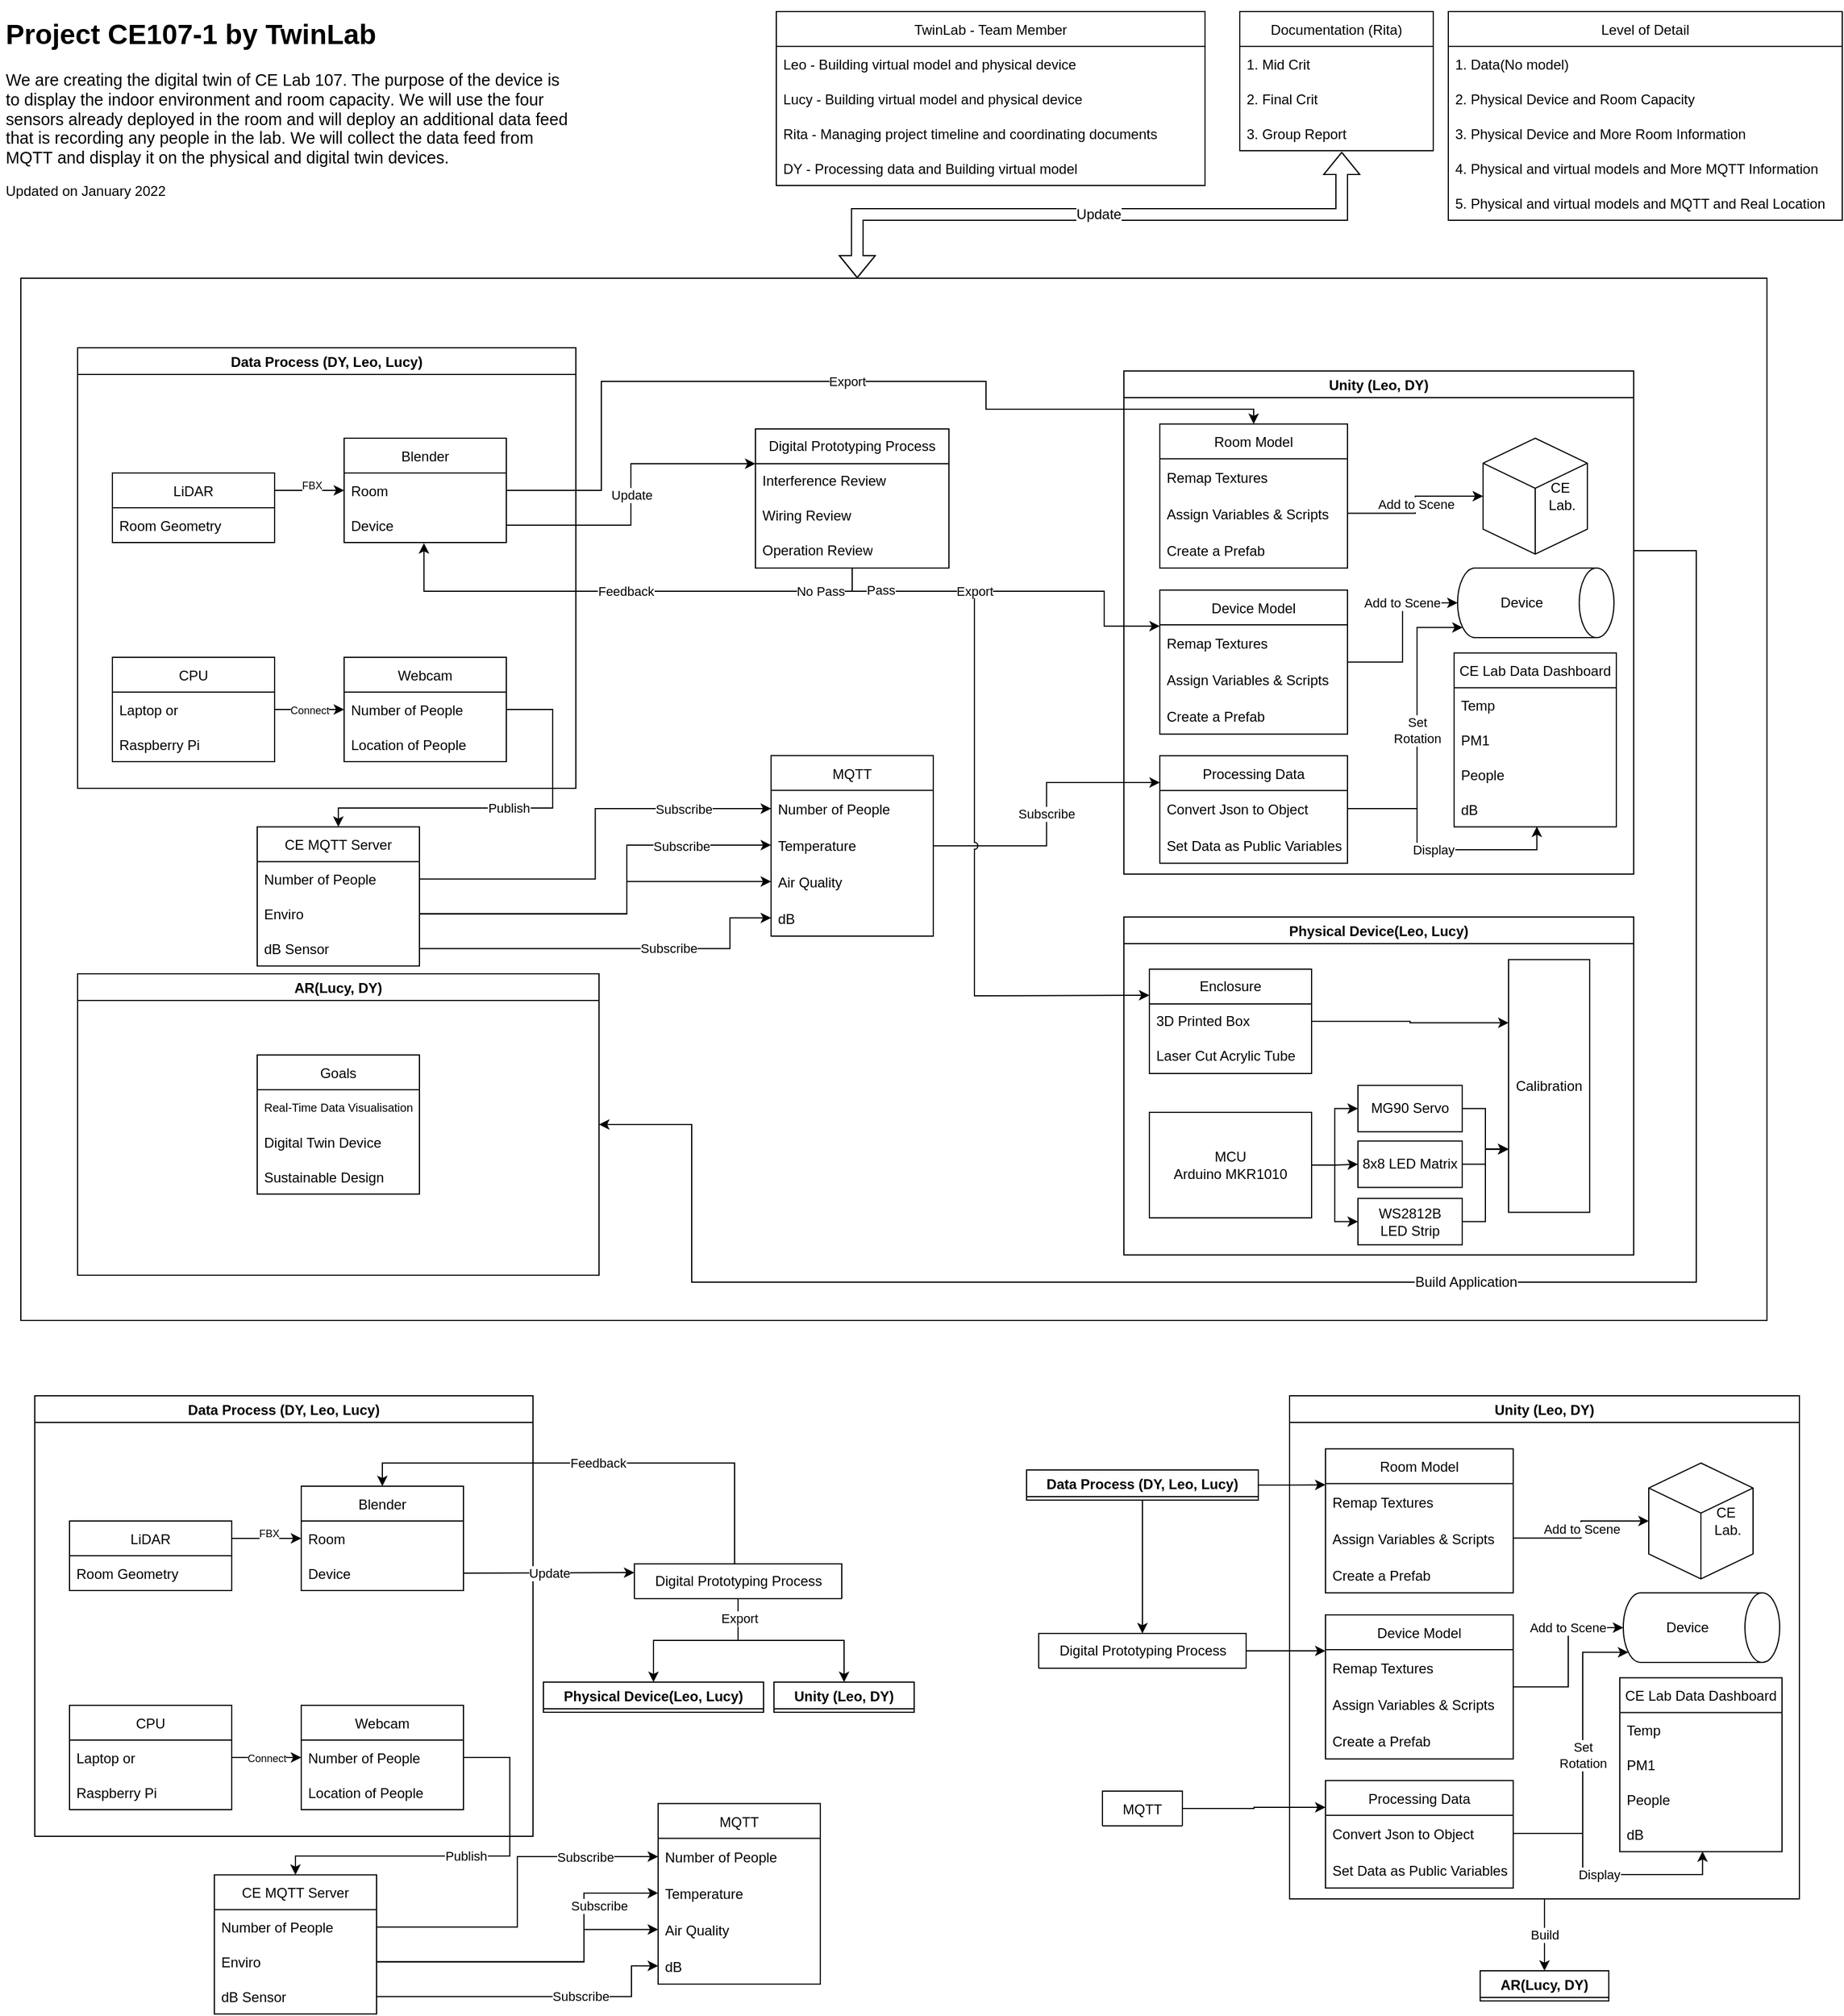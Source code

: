 <mxfile version="20.7.4" type="device"><diagram id="vE7RX9UQKaDv0S348WBW" name="Page-1"><mxGraphModel dx="1466" dy="1061" grid="0" gridSize="10" guides="1" tooltips="1" connect="1" arrows="1" fold="1" page="1" pageScale="1" pageWidth="1654" pageHeight="1169" math="0" shadow="0"><root><mxCell id="0"/><mxCell id="1" parent="0"/><mxCell id="7AB9I9i1QUDB1WKR5Kjg-139" value="" style="rounded=0;whiteSpace=wrap;html=1;shadow=0;glass=0;pointerEvents=0;strokeColor=default;" vertex="1" parent="1"><mxGeometry x="58" y="260" width="1507" height="899" as="geometry"/></mxCell><mxCell id="xcyJUMpMU9hFBfoiJqLX-1" value="&lt;h1&gt;Project CE107-1 by TwinLab&lt;/h1&gt;&lt;h2 style=&quot;margin: 0px; font-variant-numeric: normal; font-variant-east-asian: normal; font-stretch: normal; font-size: 14.3px; line-height: normal; -webkit-text-stroke-color: rgb(0, 0, 0);&quot;&gt;&lt;span style=&quot;font-weight: normal;&quot;&gt;We are creating the digital twin of CE Lab 107. The purpose of the device is to display the indoor environment&lt;span style=&quot;background-color: initial; font-variant-numeric: normal; font-variant-east-asian: normal; font-stretch: normal; font-size: 15px; line-height: normal; font-kerning: none;&quot; class=&quot;s2&quot;&gt; &lt;/span&gt;&lt;span style=&quot;background-color: initial; font-kerning: none;&quot; class=&quot;s1&quot;&gt;and room capacity. We will use the four sensors already deployed in the room and will deploy an additional data&lt;/span&gt;&lt;span style=&quot;background-color: initial; font-variant-numeric: normal; font-variant-east-asian: normal; font-stretch: normal; font-size: 15px; line-height: normal; font-kerning: none;&quot; class=&quot;s2&quot;&gt; &lt;/span&gt;&lt;span style=&quot;background-color: initial; font-kerning: none;&quot; class=&quot;s1&quot;&gt;feed that is recording any people in the lab. We will collect the data feed from MQTT and display it on the&lt;/span&gt;&lt;span style=&quot;background-color: initial; font-variant-numeric: normal; font-variant-east-asian: normal; font-stretch: normal; font-size: 15px; line-height: normal; font-kerning: none;&quot; class=&quot;s2&quot;&gt; &lt;/span&gt;&lt;span style=&quot;background-color: initial; font-kerning: none;&quot; class=&quot;s1&quot;&gt;physical and digital twin devices.&lt;/span&gt;&lt;/span&gt;&lt;/h2&gt;&lt;div&gt;&lt;span style=&quot;font-weight: normal;&quot;&gt;&lt;span style=&quot;background-color: initial; font-kerning: none;&quot; class=&quot;s1&quot;&gt;&lt;br&gt;&lt;/span&gt;&lt;/span&gt;&lt;/div&gt;&lt;div&gt;Updated on January 2022&lt;/div&gt;" style="text;html=1;strokeColor=none;fillColor=none;spacing=5;spacingTop=-20;whiteSpace=wrap;overflow=hidden;rounded=0;align=left;" parent="1" vertex="1"><mxGeometry x="40" y="30" width="500" height="220" as="geometry"/></mxCell><mxCell id="xcyJUMpMU9hFBfoiJqLX-2" value="Data Process (DY, Leo, Lucy)" style="swimlane;" parent="1" vertex="1"><mxGeometry x="107" y="320" width="430" height="380" as="geometry"/></mxCell><mxCell id="xcyJUMpMU9hFBfoiJqLX-4" value="Webcam" style="swimlane;fontStyle=0;childLayout=stackLayout;horizontal=1;startSize=30;horizontalStack=0;resizeParent=1;resizeParentMax=0;resizeLast=0;collapsible=1;marginBottom=0;" parent="xcyJUMpMU9hFBfoiJqLX-2" vertex="1"><mxGeometry x="230" y="267" width="140" height="90" as="geometry"/></mxCell><mxCell id="xcyJUMpMU9hFBfoiJqLX-5" value="Number of People" style="text;strokeColor=none;fillColor=none;align=left;verticalAlign=middle;spacingLeft=4;spacingRight=4;overflow=hidden;points=[[0,0.5],[1,0.5]];portConstraint=eastwest;rotatable=0;" parent="xcyJUMpMU9hFBfoiJqLX-4" vertex="1"><mxGeometry y="30" width="140" height="30" as="geometry"/></mxCell><mxCell id="xcyJUMpMU9hFBfoiJqLX-6" value="Location of People" style="text;strokeColor=none;fillColor=none;align=left;verticalAlign=middle;spacingLeft=4;spacingRight=4;overflow=hidden;points=[[0,0.5],[1,0.5]];portConstraint=eastwest;rotatable=0;" parent="xcyJUMpMU9hFBfoiJqLX-4" vertex="1"><mxGeometry y="60" width="140" height="30" as="geometry"/></mxCell><mxCell id="xcyJUMpMU9hFBfoiJqLX-26" style="edgeStyle=orthogonalEdgeStyle;rounded=0;orthogonalLoop=1;jettySize=auto;html=1;exitX=1;exitY=0.25;exitDx=0;exitDy=0;entryX=0;entryY=0.5;entryDx=0;entryDy=0;fontSize=9;" parent="xcyJUMpMU9hFBfoiJqLX-2" source="xcyJUMpMU9hFBfoiJqLX-8" target="xcyJUMpMU9hFBfoiJqLX-24" edge="1"><mxGeometry relative="1" as="geometry"/></mxCell><mxCell id="xcyJUMpMU9hFBfoiJqLX-27" value="FBX" style="edgeLabel;html=1;align=center;verticalAlign=middle;resizable=0;points=[];fontSize=9;" parent="xcyJUMpMU9hFBfoiJqLX-26" vertex="1" connectable="0"><mxGeometry x="-0.009" y="4" relative="1" as="geometry"><mxPoint x="2" as="offset"/></mxGeometry></mxCell><mxCell id="xcyJUMpMU9hFBfoiJqLX-8" value="LiDAR" style="swimlane;fontStyle=0;childLayout=stackLayout;horizontal=1;startSize=30;horizontalStack=0;resizeParent=1;resizeParentMax=0;resizeLast=0;collapsible=1;marginBottom=0;" parent="xcyJUMpMU9hFBfoiJqLX-2" vertex="1"><mxGeometry x="30" y="108" width="140" height="60" as="geometry"/></mxCell><mxCell id="xcyJUMpMU9hFBfoiJqLX-9" value="Room Geometry" style="text;strokeColor=none;fillColor=none;align=left;verticalAlign=middle;spacingLeft=4;spacingRight=4;overflow=hidden;points=[[0,0.5],[1,0.5]];portConstraint=eastwest;rotatable=0;" parent="xcyJUMpMU9hFBfoiJqLX-8" vertex="1"><mxGeometry y="30" width="140" height="30" as="geometry"/></mxCell><mxCell id="xcyJUMpMU9hFBfoiJqLX-16" value="CPU" style="swimlane;fontStyle=0;childLayout=stackLayout;horizontal=1;startSize=30;horizontalStack=0;resizeParent=1;resizeParentMax=0;resizeLast=0;collapsible=1;marginBottom=0;" parent="xcyJUMpMU9hFBfoiJqLX-2" vertex="1"><mxGeometry x="30" y="267" width="140" height="90" as="geometry"/></mxCell><mxCell id="xcyJUMpMU9hFBfoiJqLX-17" value="Laptop or" style="text;strokeColor=none;fillColor=none;align=left;verticalAlign=middle;spacingLeft=4;spacingRight=4;overflow=hidden;points=[[0,0.5],[1,0.5]];portConstraint=eastwest;rotatable=0;" parent="xcyJUMpMU9hFBfoiJqLX-16" vertex="1"><mxGeometry y="30" width="140" height="30" as="geometry"/></mxCell><mxCell id="xcyJUMpMU9hFBfoiJqLX-18" value="Raspberry Pi" style="text;strokeColor=none;fillColor=none;align=left;verticalAlign=middle;spacingLeft=4;spacingRight=4;overflow=hidden;points=[[0,0.5],[1,0.5]];portConstraint=eastwest;rotatable=0;" parent="xcyJUMpMU9hFBfoiJqLX-16" vertex="1"><mxGeometry y="60" width="140" height="30" as="geometry"/></mxCell><mxCell id="xcyJUMpMU9hFBfoiJqLX-20" value="&lt;font style=&quot;font-size: 9px;&quot;&gt;Connect&lt;/font&gt;" style="edgeStyle=orthogonalEdgeStyle;rounded=0;orthogonalLoop=1;jettySize=auto;html=1;entryX=0;entryY=0.5;entryDx=0;entryDy=0;" parent="xcyJUMpMU9hFBfoiJqLX-2" source="xcyJUMpMU9hFBfoiJqLX-17" target="xcyJUMpMU9hFBfoiJqLX-5" edge="1"><mxGeometry relative="1" as="geometry"/></mxCell><mxCell id="xcyJUMpMU9hFBfoiJqLX-22" value="Blender" style="swimlane;fontStyle=0;childLayout=stackLayout;horizontal=1;startSize=30;horizontalStack=0;resizeParent=1;resizeParentMax=0;resizeLast=0;collapsible=1;marginBottom=0;" parent="xcyJUMpMU9hFBfoiJqLX-2" vertex="1"><mxGeometry x="230" y="78" width="140" height="90" as="geometry"/></mxCell><mxCell id="xcyJUMpMU9hFBfoiJqLX-24" value="Room" style="text;strokeColor=none;fillColor=none;align=left;verticalAlign=middle;spacingLeft=4;spacingRight=4;overflow=hidden;points=[[0,0.5],[1,0.5]];portConstraint=eastwest;rotatable=0;" parent="xcyJUMpMU9hFBfoiJqLX-22" vertex="1"><mxGeometry y="30" width="140" height="30" as="geometry"/></mxCell><mxCell id="xcyJUMpMU9hFBfoiJqLX-50" value="Device" style="text;strokeColor=none;fillColor=none;align=left;verticalAlign=middle;spacingLeft=4;spacingRight=4;overflow=hidden;points=[[0,0.5],[1,0.5]];portConstraint=eastwest;rotatable=0;" parent="xcyJUMpMU9hFBfoiJqLX-22" vertex="1"><mxGeometry y="60" width="140" height="30" as="geometry"/></mxCell><mxCell id="xcyJUMpMU9hFBfoiJqLX-43" value="Unity (Leo, DY)" style="swimlane;fontSize=12;" parent="1" vertex="1"><mxGeometry x="1010" y="340" width="440" height="434" as="geometry"/></mxCell><mxCell id="xcyJUMpMU9hFBfoiJqLX-70" value="" style="group" parent="xcyJUMpMU9hFBfoiJqLX-43" vertex="1" connectable="0"><mxGeometry x="310" y="75.0" width="124" height="270" as="geometry"/></mxCell><mxCell id="xcyJUMpMU9hFBfoiJqLX-67" value="&amp;nbsp; &amp;nbsp; &amp;nbsp; &amp;nbsp; &amp;nbsp; &amp;nbsp; &amp;nbsp;CE&lt;br&gt;&amp;nbsp; &amp;nbsp; &amp;nbsp; &amp;nbsp; &amp;nbsp; &amp;nbsp; &amp;nbsp; Lab." style="html=1;whiteSpace=wrap;shape=isoCube2;backgroundOutline=1;isoAngle=15;fontSize=12;" parent="xcyJUMpMU9hFBfoiJqLX-70" vertex="1"><mxGeometry y="-17.0" width="90" height="100" as="geometry"/></mxCell><mxCell id="xcyJUMpMU9hFBfoiJqLX-77" value="CE Lab Data Dashboard" style="swimlane;fontStyle=0;childLayout=stackLayout;horizontal=1;startSize=30;horizontalStack=0;resizeParent=1;resizeParentMax=0;resizeLast=0;collapsible=1;marginBottom=0;fontSize=12;" parent="xcyJUMpMU9hFBfoiJqLX-70" vertex="1"><mxGeometry x="-25" y="168.23" width="140" height="150" as="geometry"/></mxCell><mxCell id="xcyJUMpMU9hFBfoiJqLX-81" value="Temp" style="text;strokeColor=none;fillColor=none;align=left;verticalAlign=middle;spacingLeft=4;spacingRight=4;overflow=hidden;points=[[0,0.5],[1,0.5]];portConstraint=eastwest;rotatable=0;fontSize=12;" parent="xcyJUMpMU9hFBfoiJqLX-77" vertex="1"><mxGeometry y="30" width="140" height="30" as="geometry"/></mxCell><mxCell id="xcyJUMpMU9hFBfoiJqLX-82" value="PM1" style="text;strokeColor=none;fillColor=none;align=left;verticalAlign=middle;spacingLeft=4;spacingRight=4;overflow=hidden;points=[[0,0.5],[1,0.5]];portConstraint=eastwest;rotatable=0;fontSize=12;" parent="xcyJUMpMU9hFBfoiJqLX-77" vertex="1"><mxGeometry y="60" width="140" height="30" as="geometry"/></mxCell><mxCell id="xcyJUMpMU9hFBfoiJqLX-83" value="People" style="text;strokeColor=none;fillColor=none;align=left;verticalAlign=middle;spacingLeft=4;spacingRight=4;overflow=hidden;points=[[0,0.5],[1,0.5]];portConstraint=eastwest;rotatable=0;fontSize=12;" parent="xcyJUMpMU9hFBfoiJqLX-77" vertex="1"><mxGeometry y="90" width="140" height="30" as="geometry"/></mxCell><mxCell id="nDih6jpR5SQk02oD9a8n-2" value="dB" style="text;strokeColor=none;fillColor=none;align=left;verticalAlign=middle;spacingLeft=4;spacingRight=4;overflow=hidden;points=[[0,0.5],[1,0.5]];portConstraint=eastwest;rotatable=0;fontSize=12;" parent="xcyJUMpMU9hFBfoiJqLX-77" vertex="1"><mxGeometry y="120" width="140" height="30" as="geometry"/></mxCell><mxCell id="xcyJUMpMU9hFBfoiJqLX-59" value="CE MQTT Server" style="swimlane;fontStyle=0;childLayout=stackLayout;horizontal=1;startSize=30;horizontalStack=0;resizeParent=1;resizeParentMax=0;resizeLast=0;collapsible=1;marginBottom=0;fontSize=12;" parent="1" vertex="1"><mxGeometry x="262" y="733.24" width="140" height="120" as="geometry"/></mxCell><mxCell id="7AB9I9i1QUDB1WKR5Kjg-140" value="Number of People" style="text;strokeColor=none;fillColor=none;align=left;verticalAlign=middle;spacingLeft=4;spacingRight=4;overflow=hidden;points=[[0,0.5],[1,0.5]];portConstraint=eastwest;rotatable=0;fontSize=12;" vertex="1" parent="xcyJUMpMU9hFBfoiJqLX-59"><mxGeometry y="30" width="140" height="30" as="geometry"/></mxCell><mxCell id="xcyJUMpMU9hFBfoiJqLX-60" value="Enviro" style="text;strokeColor=none;fillColor=none;align=left;verticalAlign=middle;spacingLeft=4;spacingRight=4;overflow=hidden;points=[[0,0.5],[1,0.5]];portConstraint=eastwest;rotatable=0;fontSize=12;" parent="xcyJUMpMU9hFBfoiJqLX-59" vertex="1"><mxGeometry y="60" width="140" height="30" as="geometry"/></mxCell><mxCell id="nDih6jpR5SQk02oD9a8n-1" value="dB Sensor" style="text;strokeColor=none;fillColor=none;align=left;verticalAlign=middle;spacingLeft=4;spacingRight=4;overflow=hidden;points=[[0,0.5],[1,0.5]];portConstraint=eastwest;rotatable=0;fontSize=12;" parent="xcyJUMpMU9hFBfoiJqLX-59" vertex="1"><mxGeometry y="90" width="140" height="30" as="geometry"/></mxCell><mxCell id="xcyJUMpMU9hFBfoiJqLX-84" value="Physical Device(Leo, Lucy)" style="swimlane;fontSize=12;" parent="1" vertex="1"><mxGeometry x="1010" y="811" width="440" height="291.5" as="geometry"/></mxCell><mxCell id="7AB9I9i1QUDB1WKR5Kjg-135" style="edgeStyle=orthogonalEdgeStyle;rounded=0;comic=0;jumpStyle=none;jumpSize=6;orthogonalLoop=1;jettySize=auto;html=1;entryX=0;entryY=0.75;entryDx=0;entryDy=0;elbow=vertical;" edge="1" parent="xcyJUMpMU9hFBfoiJqLX-84" source="7AB9I9i1QUDB1WKR5Kjg-111" target="7AB9I9i1QUDB1WKR5Kjg-121"><mxGeometry relative="1" as="geometry"/></mxCell><mxCell id="7AB9I9i1QUDB1WKR5Kjg-111" value="MG90 Servo" style="whiteSpace=wrap;html=1;rounded=0;shadow=0;glass=0;" vertex="1" parent="xcyJUMpMU9hFBfoiJqLX-84"><mxGeometry x="202" y="145.25" width="90" height="40" as="geometry"/></mxCell><mxCell id="7AB9I9i1QUDB1WKR5Kjg-138" style="edgeStyle=orthogonalEdgeStyle;rounded=0;comic=0;jumpStyle=none;jumpSize=6;orthogonalLoop=1;jettySize=auto;html=1;entryX=0;entryY=0.75;entryDx=0;entryDy=0;elbow=vertical;" edge="1" parent="xcyJUMpMU9hFBfoiJqLX-84" source="7AB9I9i1QUDB1WKR5Kjg-112" target="7AB9I9i1QUDB1WKR5Kjg-121"><mxGeometry relative="1" as="geometry"/></mxCell><mxCell id="7AB9I9i1QUDB1WKR5Kjg-112" value="WS2812B&lt;br&gt;LED Strip" style="whiteSpace=wrap;html=1;rounded=0;shadow=0;glass=0;" vertex="1" parent="xcyJUMpMU9hFBfoiJqLX-84"><mxGeometry x="202" y="242.75" width="90" height="40" as="geometry"/></mxCell><mxCell id="7AB9I9i1QUDB1WKR5Kjg-121" value="Calibration" style="whiteSpace=wrap;html=1;rounded=0;shadow=0;glass=0;" vertex="1" parent="xcyJUMpMU9hFBfoiJqLX-84"><mxGeometry x="332" y="36.75" width="70" height="218" as="geometry"/></mxCell><mxCell id="7AB9I9i1QUDB1WKR5Kjg-137" style="edgeStyle=orthogonalEdgeStyle;rounded=0;comic=0;jumpStyle=none;jumpSize=6;orthogonalLoop=1;jettySize=auto;html=1;entryX=0;entryY=0.75;entryDx=0;entryDy=0;elbow=vertical;" edge="1" parent="xcyJUMpMU9hFBfoiJqLX-84" source="7AB9I9i1QUDB1WKR5Kjg-107" target="7AB9I9i1QUDB1WKR5Kjg-121"><mxGeometry relative="1" as="geometry"/></mxCell><mxCell id="7AB9I9i1QUDB1WKR5Kjg-107" value="8x8 LED Matrix" style="whiteSpace=wrap;html=1;rounded=0;shadow=0;glass=0;" vertex="1" parent="xcyJUMpMU9hFBfoiJqLX-84"><mxGeometry x="202" y="193.25" width="90" height="40" as="geometry"/></mxCell><mxCell id="xcyJUMpMU9hFBfoiJqLX-89" value="AR(Lucy, DY)" style="swimlane;fontSize=12;" parent="1" vertex="1"><mxGeometry x="107" y="860" width="450" height="260" as="geometry"/></mxCell><mxCell id="nDih6jpR5SQk02oD9a8n-9" value="Goals" style="swimlane;fontStyle=0;childLayout=stackLayout;horizontal=1;startSize=30;horizontalStack=0;resizeParent=1;resizeParentMax=0;resizeLast=0;collapsible=1;marginBottom=0;fontSize=12;" parent="xcyJUMpMU9hFBfoiJqLX-89" vertex="1"><mxGeometry x="155" y="70" width="140" height="120" as="geometry"/></mxCell><mxCell id="nDih6jpR5SQk02oD9a8n-10" value="Real-Time Data Visualisation" style="text;strokeColor=none;fillColor=none;align=left;verticalAlign=middle;spacingLeft=4;spacingRight=4;overflow=hidden;points=[[0,0.5],[1,0.5]];portConstraint=eastwest;rotatable=0;fontSize=10;" parent="nDih6jpR5SQk02oD9a8n-9" vertex="1"><mxGeometry y="30" width="140" height="30" as="geometry"/></mxCell><mxCell id="nDih6jpR5SQk02oD9a8n-12" value="Digital Twin Device" style="text;strokeColor=none;fillColor=none;align=left;verticalAlign=middle;spacingLeft=4;spacingRight=4;overflow=hidden;points=[[0,0.5],[1,0.5]];portConstraint=eastwest;rotatable=0;fontSize=12;" parent="nDih6jpR5SQk02oD9a8n-9" vertex="1"><mxGeometry y="60" width="140" height="30" as="geometry"/></mxCell><mxCell id="nDih6jpR5SQk02oD9a8n-13" value="Sustainable Design" style="text;strokeColor=none;fillColor=none;align=left;verticalAlign=middle;spacingLeft=4;spacingRight=4;overflow=hidden;points=[[0,0.5],[1,0.5]];portConstraint=eastwest;rotatable=0;fontSize=12;" parent="nDih6jpR5SQk02oD9a8n-9" vertex="1"><mxGeometry y="90" width="140" height="30" as="geometry"/></mxCell><mxCell id="xcyJUMpMU9hFBfoiJqLX-96" value="Build Application" style="edgeStyle=orthogonalEdgeStyle;rounded=0;orthogonalLoop=1;jettySize=auto;html=1;fontSize=12;entryX=1;entryY=0.5;entryDx=0;entryDy=0;" parent="1" source="xcyJUMpMU9hFBfoiJqLX-43" target="xcyJUMpMU9hFBfoiJqLX-89" edge="1"><mxGeometry relative="1" as="geometry"><mxPoint x="1327" y="495.077" as="sourcePoint"/><mxPoint x="537" y="1110" as="targetPoint"/><Array as="points"><mxPoint x="1504" y="495"/><mxPoint x="1504" y="1126"/><mxPoint x="637" y="1126"/><mxPoint x="637" y="990"/></Array></mxGeometry></mxCell><mxCell id="xcyJUMpMU9hFBfoiJqLX-97" value="Level of Detail" style="swimlane;fontStyle=0;childLayout=stackLayout;horizontal=1;startSize=30;horizontalStack=0;resizeParent=1;resizeParentMax=0;resizeLast=0;collapsible=1;marginBottom=0;fontSize=12;" parent="1" vertex="1"><mxGeometry x="1290" y="30" width="340" height="180" as="geometry"/></mxCell><mxCell id="xcyJUMpMU9hFBfoiJqLX-98" value="1. Data(No model)" style="text;strokeColor=none;fillColor=none;align=left;verticalAlign=middle;spacingLeft=4;spacingRight=4;overflow=hidden;points=[[0,0.5],[1,0.5]];portConstraint=eastwest;rotatable=0;fontSize=12;" parent="xcyJUMpMU9hFBfoiJqLX-97" vertex="1"><mxGeometry y="30" width="340" height="30" as="geometry"/></mxCell><mxCell id="xcyJUMpMU9hFBfoiJqLX-99" value="2. Physical Device and Room Capacity" style="text;strokeColor=none;fillColor=none;align=left;verticalAlign=middle;spacingLeft=4;spacingRight=4;overflow=hidden;points=[[0,0.5],[1,0.5]];portConstraint=eastwest;rotatable=0;fontSize=12;" parent="xcyJUMpMU9hFBfoiJqLX-97" vertex="1"><mxGeometry y="60" width="340" height="30" as="geometry"/></mxCell><mxCell id="xcyJUMpMU9hFBfoiJqLX-100" value="3. Physical Device and More Room Information" style="text;strokeColor=none;fillColor=none;align=left;verticalAlign=middle;spacingLeft=4;spacingRight=4;overflow=hidden;points=[[0,0.5],[1,0.5]];portConstraint=eastwest;rotatable=0;fontSize=12;" parent="xcyJUMpMU9hFBfoiJqLX-97" vertex="1"><mxGeometry y="90" width="340" height="30" as="geometry"/></mxCell><mxCell id="xcyJUMpMU9hFBfoiJqLX-101" value="4. Physical and virtual models and More MQTT Information" style="text;strokeColor=none;fillColor=none;align=left;verticalAlign=middle;spacingLeft=4;spacingRight=4;overflow=hidden;points=[[0,0.5],[1,0.5]];portConstraint=eastwest;rotatable=0;fontSize=12;" parent="xcyJUMpMU9hFBfoiJqLX-97" vertex="1"><mxGeometry y="120" width="340" height="30" as="geometry"/></mxCell><mxCell id="xcyJUMpMU9hFBfoiJqLX-102" value="5. Physical and virtual models and MQTT and Real Location" style="text;strokeColor=none;fillColor=none;align=left;verticalAlign=middle;spacingLeft=4;spacingRight=4;overflow=hidden;points=[[0,0.5],[1,0.5]];portConstraint=eastwest;rotatable=0;fontSize=12;" parent="xcyJUMpMU9hFBfoiJqLX-97" vertex="1"><mxGeometry y="150" width="340" height="30" as="geometry"/></mxCell><mxCell id="xcyJUMpMU9hFBfoiJqLX-119" value="Documentation (Rita)" style="swimlane;fontStyle=0;childLayout=stackLayout;horizontal=1;startSize=30;horizontalStack=0;resizeParent=1;resizeParentMax=0;resizeLast=0;collapsible=1;marginBottom=0;fontSize=12;" parent="1" vertex="1"><mxGeometry x="1110" y="30" width="167" height="120" as="geometry"/></mxCell><mxCell id="xcyJUMpMU9hFBfoiJqLX-120" value="1. Mid Crit" style="text;strokeColor=none;fillColor=none;align=left;verticalAlign=middle;spacingLeft=4;spacingRight=4;overflow=hidden;points=[[0,0.5],[1,0.5]];portConstraint=eastwest;rotatable=0;fontSize=12;" parent="xcyJUMpMU9hFBfoiJqLX-119" vertex="1"><mxGeometry y="30" width="167" height="30" as="geometry"/></mxCell><mxCell id="xcyJUMpMU9hFBfoiJqLX-121" value="2. Final Crit" style="text;strokeColor=none;fillColor=none;align=left;verticalAlign=middle;spacingLeft=4;spacingRight=4;overflow=hidden;points=[[0,0.5],[1,0.5]];portConstraint=eastwest;rotatable=0;fontSize=12;" parent="xcyJUMpMU9hFBfoiJqLX-119" vertex="1"><mxGeometry y="60" width="167" height="30" as="geometry"/></mxCell><mxCell id="xcyJUMpMU9hFBfoiJqLX-122" value="3. Group Report" style="text;strokeColor=none;fillColor=none;align=left;verticalAlign=middle;spacingLeft=4;spacingRight=4;overflow=hidden;points=[[0,0.5],[1,0.5]];portConstraint=eastwest;rotatable=0;fontSize=12;" parent="xcyJUMpMU9hFBfoiJqLX-119" vertex="1"><mxGeometry y="90" width="167" height="30" as="geometry"/></mxCell><mxCell id="xcyJUMpMU9hFBfoiJqLX-125" value="TwinLab - Team Member" style="swimlane;fontStyle=0;childLayout=stackLayout;horizontal=1;startSize=30;horizontalStack=0;resizeParent=1;resizeParentMax=0;resizeLast=0;collapsible=1;marginBottom=0;fontSize=12;" parent="1" vertex="1"><mxGeometry x="710" y="30" width="370" height="150" as="geometry"/></mxCell><mxCell id="xcyJUMpMU9hFBfoiJqLX-126" value="Leo - Building virtual model and physical device" style="text;strokeColor=none;fillColor=none;align=left;verticalAlign=middle;spacingLeft=4;spacingRight=4;overflow=hidden;points=[[0,0.5],[1,0.5]];portConstraint=eastwest;rotatable=0;fontSize=12;" parent="xcyJUMpMU9hFBfoiJqLX-125" vertex="1"><mxGeometry y="30" width="370" height="30" as="geometry"/></mxCell><mxCell id="xcyJUMpMU9hFBfoiJqLX-127" value="Lucy - Building virtual model and physical device" style="text;strokeColor=none;fillColor=none;align=left;verticalAlign=middle;spacingLeft=4;spacingRight=4;overflow=hidden;points=[[0,0.5],[1,0.5]];portConstraint=eastwest;rotatable=0;fontSize=12;" parent="xcyJUMpMU9hFBfoiJqLX-125" vertex="1"><mxGeometry y="60" width="370" height="30" as="geometry"/></mxCell><mxCell id="xcyJUMpMU9hFBfoiJqLX-128" value="Rita - Managing project timeline and coordinating documents" style="text;strokeColor=none;fillColor=none;align=left;verticalAlign=middle;spacingLeft=4;spacingRight=4;overflow=hidden;points=[[0,0.5],[1,0.5]];portConstraint=eastwest;rotatable=0;fontSize=12;" parent="xcyJUMpMU9hFBfoiJqLX-125" vertex="1"><mxGeometry y="90" width="370" height="30" as="geometry"/></mxCell><mxCell id="xcyJUMpMU9hFBfoiJqLX-129" value="DY - Processing data and Building virtual model" style="text;strokeColor=none;fillColor=none;align=left;verticalAlign=middle;spacingLeft=4;spacingRight=4;overflow=hidden;points=[[0,0.5],[1,0.5]];portConstraint=eastwest;rotatable=0;fontSize=12;" parent="xcyJUMpMU9hFBfoiJqLX-125" vertex="1"><mxGeometry y="120" width="370" height="30" as="geometry"/></mxCell><mxCell id="xcyJUMpMU9hFBfoiJqLX-136" value="&lt;font color=&quot;#000000&quot;&gt;Update&lt;/font&gt;" style="edgeStyle=orthogonalEdgeStyle;rounded=0;jumpStyle=arc;jumpSize=10;orthogonalLoop=1;jettySize=auto;html=1;fontSize=12;fontColor=#FFFFFF;startArrow=classic;startFill=1;shape=flexArrow;entryX=0.527;entryY=1.033;entryDx=0;entryDy=0;entryPerimeter=0;exitX=0.479;exitY=0;exitDx=0;exitDy=0;exitPerimeter=0;" parent="1" source="7AB9I9i1QUDB1WKR5Kjg-139" target="xcyJUMpMU9hFBfoiJqLX-122" edge="1"><mxGeometry relative="1" as="geometry"><mxPoint x="1470" y="210" as="targetPoint"/><mxPoint x="831.111" y="280" as="sourcePoint"/></mxGeometry></mxCell><mxCell id="7AB9I9i1QUDB1WKR5Kjg-50" value="Device" style="shape=cylinder3;boundedLbl=1;backgroundOutline=1;size=15;rotation=90;whiteSpace=wrap;html=1;verticalAlign=middle;horizontal=0;" vertex="1" parent="1"><mxGeometry x="1335.5" y="472.5" width="60" height="135" as="geometry"/></mxCell><mxCell id="7AB9I9i1QUDB1WKR5Kjg-66" value="Export" style="edgeStyle=orthogonalEdgeStyle;orthogonalLoop=1;jettySize=auto;html=1;entryX=0;entryY=0.25;entryDx=0;entryDy=0;rounded=0;" edge="1" parent="1" source="7AB9I9i1QUDB1WKR5Kjg-52" target="xcyJUMpMU9hFBfoiJqLX-45"><mxGeometry x="-0.205" relative="1" as="geometry"><Array as="points"><mxPoint x="775" y="530"/><mxPoint x="993" y="530"/><mxPoint x="993" y="560"/></Array><mxPoint as="offset"/></mxGeometry></mxCell><mxCell id="7AB9I9i1QUDB1WKR5Kjg-80" value="Pass" style="edgeLabel;html=1;align=center;verticalAlign=middle;resizable=0;points=[];" vertex="1" connectable="0" parent="7AB9I9i1QUDB1WKR5Kjg-66"><mxGeometry x="-0.711" relative="1" as="geometry"><mxPoint x="-1" y="-1" as="offset"/></mxGeometry></mxCell><mxCell id="7AB9I9i1QUDB1WKR5Kjg-69" value="Feedback" style="edgeStyle=orthogonalEdgeStyle;rounded=0;orthogonalLoop=1;jettySize=auto;html=1;entryX=0.492;entryY=1.017;entryDx=0;entryDy=0;jumpStyle=none;jumpSize=6;orthogonal=0;comic=0;flowAnimation=0;entryPerimeter=0;" edge="1" parent="1" source="7AB9I9i1QUDB1WKR5Kjg-52" target="xcyJUMpMU9hFBfoiJqLX-50"><mxGeometry relative="1" as="geometry"><Array as="points"><mxPoint x="776" y="530"/><mxPoint x="406" y="530"/></Array></mxGeometry></mxCell><mxCell id="7AB9I9i1QUDB1WKR5Kjg-79" value="No Pass" style="edgeLabel;html=1;align=center;verticalAlign=middle;resizable=0;points=[];" vertex="1" connectable="0" parent="7AB9I9i1QUDB1WKR5Kjg-69"><mxGeometry x="-0.78" relative="1" as="geometry"><mxPoint as="offset"/></mxGeometry></mxCell><mxCell id="7AB9I9i1QUDB1WKR5Kjg-52" value="&lt;span style=&quot;text-align: left;&quot;&gt;Digital Prototyping Process&lt;/span&gt;" style="swimlane;fontStyle=0;childLayout=stackLayout;horizontal=1;startSize=30;horizontalStack=0;resizeParent=1;resizeParentMax=0;resizeLast=0;collapsible=1;marginBottom=0;whiteSpace=wrap;html=1;" vertex="1" parent="1"><mxGeometry x="692" y="390" width="167" height="120" as="geometry"/></mxCell><mxCell id="7AB9I9i1QUDB1WKR5Kjg-53" value="Interference Review" style="text;strokeColor=none;fillColor=none;align=left;verticalAlign=middle;spacingLeft=4;spacingRight=4;overflow=hidden;points=[[0,0.5],[1,0.5]];portConstraint=eastwest;rotatable=0;whiteSpace=wrap;html=1;" vertex="1" parent="7AB9I9i1QUDB1WKR5Kjg-52"><mxGeometry y="30" width="167" height="30" as="geometry"/></mxCell><mxCell id="7AB9I9i1QUDB1WKR5Kjg-54" value="Wiring Review" style="text;strokeColor=none;fillColor=none;align=left;verticalAlign=middle;spacingLeft=4;spacingRight=4;overflow=hidden;points=[[0,0.5],[1,0.5]];portConstraint=eastwest;rotatable=0;whiteSpace=wrap;html=1;" vertex="1" parent="7AB9I9i1QUDB1WKR5Kjg-52"><mxGeometry y="60" width="167" height="30" as="geometry"/></mxCell><mxCell id="7AB9I9i1QUDB1WKR5Kjg-55" value="Operation Review" style="text;strokeColor=none;fillColor=none;align=left;verticalAlign=middle;spacingLeft=4;spacingRight=4;overflow=hidden;points=[[0,0.5],[1,0.5]];portConstraint=eastwest;rotatable=0;whiteSpace=wrap;html=1;" vertex="1" parent="7AB9I9i1QUDB1WKR5Kjg-52"><mxGeometry y="90" width="167" height="30" as="geometry"/></mxCell><mxCell id="7AB9I9i1QUDB1WKR5Kjg-58" value="Update" style="edgeStyle=orthogonalEdgeStyle;rounded=0;orthogonalLoop=1;jettySize=auto;html=1;entryX=0;entryY=0.25;entryDx=0;entryDy=0;jumpStyle=arc;" edge="1" parent="1" source="xcyJUMpMU9hFBfoiJqLX-50" target="7AB9I9i1QUDB1WKR5Kjg-52"><mxGeometry relative="1" as="geometry"/></mxCell><mxCell id="7AB9I9i1QUDB1WKR5Kjg-65" value="&lt;meta charset=&quot;utf-8&quot;&gt;&lt;span style=&quot;color: rgb(0, 0, 0); font-family: Helvetica; font-size: 11px; font-style: normal; font-variant-ligatures: normal; font-variant-caps: normal; font-weight: 400; letter-spacing: normal; orphans: 2; text-align: center; text-indent: 0px; text-transform: none; widows: 2; word-spacing: 0px; -webkit-text-stroke-width: 0px; background-color: rgb(255, 255, 255); text-decoration-thickness: initial; text-decoration-style: initial; text-decoration-color: initial; float: none; display: inline !important;&quot;&gt;Add to Scene&lt;/span&gt;" style="edgeStyle=orthogonalEdgeStyle;rounded=0;orthogonalLoop=1;jettySize=auto;html=1;entryX=0.5;entryY=1;entryDx=0;entryDy=0;entryPerimeter=0;" edge="1" parent="1" source="xcyJUMpMU9hFBfoiJqLX-45" target="7AB9I9i1QUDB1WKR5Kjg-50"><mxGeometry x="0.35" relative="1" as="geometry"><mxPoint as="offset"/></mxGeometry></mxCell><mxCell id="7AB9I9i1QUDB1WKR5Kjg-67" value="Publish" style="edgeStyle=orthogonalEdgeStyle;rounded=0;orthogonalLoop=1;jettySize=auto;html=1;entryX=0.5;entryY=0;entryDx=0;entryDy=0;" edge="1" parent="1" source="xcyJUMpMU9hFBfoiJqLX-5" target="xcyJUMpMU9hFBfoiJqLX-59"><mxGeometry relative="1" as="geometry"><Array as="points"><mxPoint x="517" y="632"/><mxPoint x="517" y="717"/><mxPoint x="332" y="717"/></Array></mxGeometry></mxCell><mxCell id="xcyJUMpMU9hFBfoiJqLX-45" value="Device Model" style="swimlane;fontStyle=0;childLayout=stackLayout;horizontal=1;startSize=30;horizontalStack=0;resizeParent=1;resizeParentMax=0;resizeLast=0;collapsible=1;marginBottom=0;fontSize=12;" parent="1" vertex="1"><mxGeometry x="1041" y="529.004" width="162" height="124.286" as="geometry"/></mxCell><mxCell id="xcyJUMpMU9hFBfoiJqLX-46" value="Remap Textures" style="text;strokeColor=none;fillColor=none;align=left;verticalAlign=middle;spacingLeft=4;spacingRight=4;overflow=hidden;points=[[0,0.5],[1,0.5]];portConstraint=eastwest;rotatable=0;fontSize=12;" parent="xcyJUMpMU9hFBfoiJqLX-45" vertex="1"><mxGeometry y="30" width="162" height="31.429" as="geometry"/></mxCell><mxCell id="7AB9I9i1QUDB1WKR5Kjg-60" value="Assign Variables &amp; Scripts" style="text;strokeColor=none;fillColor=none;align=left;verticalAlign=middle;spacingLeft=4;spacingRight=4;overflow=hidden;points=[[0,0.5],[1,0.5]];portConstraint=eastwest;rotatable=0;fontSize=12;" vertex="1" parent="xcyJUMpMU9hFBfoiJqLX-45"><mxGeometry y="61.429" width="162" height="31.429" as="geometry"/></mxCell><mxCell id="7AB9I9i1QUDB1WKR5Kjg-61" value="Create a Prefab" style="text;strokeColor=none;fillColor=none;align=left;verticalAlign=middle;spacingLeft=4;spacingRight=4;overflow=hidden;points=[[0,0.5],[1,0.5]];portConstraint=eastwest;rotatable=0;fontSize=12;" vertex="1" parent="xcyJUMpMU9hFBfoiJqLX-45"><mxGeometry y="92.857" width="162" height="31.429" as="geometry"/></mxCell><mxCell id="7AB9I9i1QUDB1WKR5Kjg-87" value="Subscribe" style="edgeStyle=orthogonalEdgeStyle;rounded=0;jumpStyle=none;jumpSize=6;orthogonalLoop=1;jettySize=auto;html=1;entryX=0;entryY=0.25;entryDx=0;entryDy=0;" edge="1" parent="1" source="xcyJUMpMU9hFBfoiJqLX-52" target="7AB9I9i1QUDB1WKR5Kjg-82"><mxGeometry relative="1" as="geometry"/></mxCell><mxCell id="xcyJUMpMU9hFBfoiJqLX-52" value="MQTT" style="swimlane;fontStyle=0;childLayout=stackLayout;horizontal=1;startSize=30;horizontalStack=0;resizeParent=1;resizeParentMax=0;resizeLast=0;collapsible=1;marginBottom=0;fontSize=12;" parent="1" vertex="1"><mxGeometry x="705.5" y="671.81" width="140" height="155.714" as="geometry"/></mxCell><mxCell id="xcyJUMpMU9hFBfoiJqLX-53" value="Number of People" style="text;strokeColor=none;fillColor=none;align=left;verticalAlign=middle;spacingLeft=4;spacingRight=4;overflow=hidden;points=[[0,0.5],[1,0.5]];portConstraint=eastwest;rotatable=0;fontSize=12;" parent="xcyJUMpMU9hFBfoiJqLX-52" vertex="1"><mxGeometry y="30" width="140" height="31.429" as="geometry"/></mxCell><mxCell id="xcyJUMpMU9hFBfoiJqLX-54" value="Temperature" style="text;strokeColor=none;fillColor=none;align=left;verticalAlign=middle;spacingLeft=4;spacingRight=4;overflow=hidden;points=[[0,0.5],[1,0.5]];portConstraint=eastwest;rotatable=0;fontSize=12;" parent="xcyJUMpMU9hFBfoiJqLX-52" vertex="1"><mxGeometry y="61.429" width="140" height="31.429" as="geometry"/></mxCell><mxCell id="xcyJUMpMU9hFBfoiJqLX-104" value="Air Quality" style="text;strokeColor=none;fillColor=none;align=left;verticalAlign=middle;spacingLeft=4;spacingRight=4;overflow=hidden;points=[[0,0.5],[1,0.5]];portConstraint=eastwest;rotatable=0;fontSize=12;" parent="xcyJUMpMU9hFBfoiJqLX-52" vertex="1"><mxGeometry y="92.857" width="140" height="31.429" as="geometry"/></mxCell><mxCell id="xcyJUMpMU9hFBfoiJqLX-55" value="dB" style="text;strokeColor=none;fillColor=none;align=left;verticalAlign=middle;spacingLeft=4;spacingRight=4;overflow=hidden;points=[[0,0.5],[1,0.5]];portConstraint=eastwest;rotatable=0;fontSize=12;" parent="xcyJUMpMU9hFBfoiJqLX-52" vertex="1"><mxGeometry y="124.286" width="140" height="31.429" as="geometry"/></mxCell><mxCell id="7AB9I9i1QUDB1WKR5Kjg-72" value="Room Model" style="swimlane;fontStyle=0;childLayout=stackLayout;horizontal=1;startSize=30;horizontalStack=0;resizeParent=1;resizeParentMax=0;resizeLast=0;collapsible=1;marginBottom=0;fontSize=12;" vertex="1" parent="1"><mxGeometry x="1041" y="385.714" width="162" height="124.286" as="geometry"/></mxCell><mxCell id="7AB9I9i1QUDB1WKR5Kjg-73" value="Remap Textures" style="text;strokeColor=none;fillColor=none;align=left;verticalAlign=middle;spacingLeft=4;spacingRight=4;overflow=hidden;points=[[0,0.5],[1,0.5]];portConstraint=eastwest;rotatable=0;fontSize=12;" vertex="1" parent="7AB9I9i1QUDB1WKR5Kjg-72"><mxGeometry y="30" width="162" height="31.429" as="geometry"/></mxCell><mxCell id="7AB9I9i1QUDB1WKR5Kjg-74" value="Assign Variables &amp; Scripts" style="text;strokeColor=none;fillColor=none;align=left;verticalAlign=middle;spacingLeft=4;spacingRight=4;overflow=hidden;points=[[0,0.5],[1,0.5]];portConstraint=eastwest;rotatable=0;fontSize=12;" vertex="1" parent="7AB9I9i1QUDB1WKR5Kjg-72"><mxGeometry y="61.429" width="162" height="31.429" as="geometry"/></mxCell><mxCell id="7AB9I9i1QUDB1WKR5Kjg-75" value="Create a Prefab" style="text;strokeColor=none;fillColor=none;align=left;verticalAlign=middle;spacingLeft=4;spacingRight=4;overflow=hidden;points=[[0,0.5],[1,0.5]];portConstraint=eastwest;rotatable=0;fontSize=12;" vertex="1" parent="7AB9I9i1QUDB1WKR5Kjg-72"><mxGeometry y="92.857" width="162" height="31.429" as="geometry"/></mxCell><mxCell id="7AB9I9i1QUDB1WKR5Kjg-76" value="Export" style="edgeStyle=orthogonalEdgeStyle;rounded=0;orthogonalLoop=1;jettySize=auto;html=1;entryX=0.5;entryY=0;entryDx=0;entryDy=0;exitX=1;exitY=0.5;exitDx=0;exitDy=0;jumpStyle=arc;" edge="1" parent="1" source="xcyJUMpMU9hFBfoiJqLX-24" target="7AB9I9i1QUDB1WKR5Kjg-72"><mxGeometry relative="1" as="geometry"><Array as="points"><mxPoint x="559" y="443"/><mxPoint x="559" y="349"/><mxPoint x="891" y="349"/><mxPoint x="891" y="373"/><mxPoint x="1122" y="373"/></Array></mxGeometry></mxCell><mxCell id="7AB9I9i1QUDB1WKR5Kjg-81" value="Add to Scene" style="edgeStyle=orthogonalEdgeStyle;rounded=0;jumpStyle=none;jumpSize=6;orthogonalLoop=1;jettySize=auto;html=1;entryX=0;entryY=0.5;entryDx=0;entryDy=0;entryPerimeter=0;" edge="1" parent="1" source="7AB9I9i1QUDB1WKR5Kjg-74" target="xcyJUMpMU9hFBfoiJqLX-67"><mxGeometry relative="1" as="geometry"/></mxCell><mxCell id="7AB9I9i1QUDB1WKR5Kjg-82" value="Processing Data" style="swimlane;fontStyle=0;childLayout=stackLayout;horizontal=1;startSize=30;horizontalStack=0;resizeParent=1;resizeParentMax=0;resizeLast=0;collapsible=1;marginBottom=0;fontSize=12;" vertex="1" parent="1"><mxGeometry x="1041" y="671.814" width="162" height="92.857" as="geometry"/></mxCell><mxCell id="7AB9I9i1QUDB1WKR5Kjg-85" value="Convert Json to Object" style="text;strokeColor=none;fillColor=none;align=left;verticalAlign=middle;spacingLeft=4;spacingRight=4;overflow=hidden;points=[[0,0.5],[1,0.5]];portConstraint=eastwest;rotatable=0;fontSize=12;" vertex="1" parent="7AB9I9i1QUDB1WKR5Kjg-82"><mxGeometry y="30" width="162" height="31.429" as="geometry"/></mxCell><mxCell id="7AB9I9i1QUDB1WKR5Kjg-86" value="Set Data as Public Variables" style="text;strokeColor=none;fillColor=none;align=left;verticalAlign=middle;spacingLeft=4;spacingRight=4;overflow=hidden;points=[[0,0.5],[1,0.5]];portConstraint=eastwest;rotatable=0;fontSize=12;" vertex="1" parent="7AB9I9i1QUDB1WKR5Kjg-82"><mxGeometry y="61.429" width="162" height="31.429" as="geometry"/></mxCell><mxCell id="7AB9I9i1QUDB1WKR5Kjg-88" value="Set&lt;br&gt;Rotation" style="edgeStyle=orthogonalEdgeStyle;rounded=0;jumpStyle=none;jumpSize=6;orthogonalLoop=1;jettySize=auto;html=1;entryX=0.855;entryY=1;entryDx=0;entryDy=-4.35;entryPerimeter=0;" edge="1" parent="1" source="7AB9I9i1QUDB1WKR5Kjg-85" target="7AB9I9i1QUDB1WKR5Kjg-50"><mxGeometry relative="1" as="geometry"><Array as="points"><mxPoint x="1263" y="718"/><mxPoint x="1263" y="561"/></Array></mxGeometry></mxCell><mxCell id="7AB9I9i1QUDB1WKR5Kjg-89" value="Display" style="edgeStyle=orthogonalEdgeStyle;rounded=0;jumpStyle=none;jumpSize=6;orthogonalLoop=1;jettySize=auto;html=1;entryX=0.51;entryY=0.992;entryDx=0;entryDy=0;entryPerimeter=0;" edge="1" parent="1" source="7AB9I9i1QUDB1WKR5Kjg-85" target="nDih6jpR5SQk02oD9a8n-2"><mxGeometry relative="1" as="geometry"><Array as="points"><mxPoint x="1263" y="718"/><mxPoint x="1263" y="753"/><mxPoint x="1366" y="753"/></Array></mxGeometry></mxCell><mxCell id="7AB9I9i1QUDB1WKR5Kjg-134" style="edgeStyle=orthogonalEdgeStyle;rounded=0;comic=0;jumpStyle=none;jumpSize=6;orthogonalLoop=1;jettySize=auto;html=1;entryX=0;entryY=0.25;entryDx=0;entryDy=0;elbow=vertical;" edge="1" parent="1" source="7AB9I9i1QUDB1WKR5Kjg-97" target="7AB9I9i1QUDB1WKR5Kjg-121"><mxGeometry relative="1" as="geometry"/></mxCell><mxCell id="7AB9I9i1QUDB1WKR5Kjg-97" value="Enclosure" style="swimlane;fontStyle=0;childLayout=stackLayout;horizontal=1;startSize=30;horizontalStack=0;resizeParent=1;resizeParentMax=0;resizeLast=0;collapsible=1;marginBottom=0;whiteSpace=wrap;html=1;rounded=0;shadow=0;glass=0;pointerEvents=0;strokeColor=default;" vertex="1" parent="1"><mxGeometry x="1032" y="856" width="140" height="90" as="geometry"/></mxCell><mxCell id="7AB9I9i1QUDB1WKR5Kjg-98" value="3D Printed Box" style="text;strokeColor=none;fillColor=none;align=left;verticalAlign=middle;spacingLeft=4;spacingRight=4;overflow=hidden;points=[[0,0.5],[1,0.5]];portConstraint=eastwest;rotatable=0;whiteSpace=wrap;html=1;rounded=0;shadow=0;glass=0;pointerEvents=0;" vertex="1" parent="7AB9I9i1QUDB1WKR5Kjg-97"><mxGeometry y="30" width="140" height="30" as="geometry"/></mxCell><mxCell id="7AB9I9i1QUDB1WKR5Kjg-99" value="Laser Cut Acrylic Tube" style="text;strokeColor=none;fillColor=none;align=left;verticalAlign=middle;spacingLeft=4;spacingRight=4;overflow=hidden;points=[[0,0.5],[1,0.5]];portConstraint=eastwest;rotatable=0;whiteSpace=wrap;html=1;rounded=0;shadow=0;glass=0;pointerEvents=0;" vertex="1" parent="7AB9I9i1QUDB1WKR5Kjg-97"><mxGeometry y="60" width="140" height="30" as="geometry"/></mxCell><mxCell id="7AB9I9i1QUDB1WKR5Kjg-105" value="" style="endArrow=classic;html=1;rounded=0;comic=0;elbow=vertical;jumpStyle=arc;jumpSize=6;entryX=0;entryY=0.25;entryDx=0;entryDy=0;" edge="1" parent="1" target="7AB9I9i1QUDB1WKR5Kjg-97"><mxGeometry width="50" height="50" relative="1" as="geometry"><mxPoint x="881" y="536" as="sourcePoint"/><mxPoint x="881" y="968.67" as="targetPoint"/><Array as="points"><mxPoint x="881" y="879"/></Array></mxGeometry></mxCell><mxCell id="7AB9I9i1QUDB1WKR5Kjg-131" style="edgeStyle=orthogonalEdgeStyle;rounded=0;comic=0;jumpStyle=none;jumpSize=6;orthogonalLoop=1;jettySize=auto;html=1;entryX=0;entryY=0.5;entryDx=0;entryDy=0;elbow=vertical;" edge="1" parent="1" source="7AB9I9i1QUDB1WKR5Kjg-106" target="7AB9I9i1QUDB1WKR5Kjg-111"><mxGeometry relative="1" as="geometry"/></mxCell><mxCell id="7AB9I9i1QUDB1WKR5Kjg-132" style="edgeStyle=orthogonalEdgeStyle;rounded=0;comic=0;jumpStyle=none;jumpSize=6;orthogonalLoop=1;jettySize=auto;html=1;entryX=0;entryY=0.5;entryDx=0;entryDy=0;elbow=vertical;" edge="1" parent="1" source="7AB9I9i1QUDB1WKR5Kjg-106" target="7AB9I9i1QUDB1WKR5Kjg-107"><mxGeometry relative="1" as="geometry"/></mxCell><mxCell id="7AB9I9i1QUDB1WKR5Kjg-133" style="edgeStyle=orthogonalEdgeStyle;rounded=0;comic=0;jumpStyle=none;jumpSize=6;orthogonalLoop=1;jettySize=auto;html=1;entryX=0;entryY=0.5;entryDx=0;entryDy=0;elbow=vertical;" edge="1" parent="1" source="7AB9I9i1QUDB1WKR5Kjg-106" target="7AB9I9i1QUDB1WKR5Kjg-112"><mxGeometry relative="1" as="geometry"/></mxCell><mxCell id="7AB9I9i1QUDB1WKR5Kjg-106" value="MCU&lt;br&gt;Arduino MKR1010" style="rounded=0;whiteSpace=wrap;html=1;shadow=0;glass=0;pointerEvents=0;strokeColor=default;" vertex="1" parent="1"><mxGeometry x="1032" y="979.5" width="140" height="91" as="geometry"/></mxCell><mxCell id="7AB9I9i1QUDB1WKR5Kjg-141" value="Subscribe" style="edgeStyle=orthogonalEdgeStyle;rounded=0;comic=0;jumpStyle=none;jumpSize=6;orthogonalLoop=1;jettySize=auto;html=1;entryX=0;entryY=0.5;entryDx=0;entryDy=0;elbow=vertical;" edge="1" parent="1" source="nDih6jpR5SQk02oD9a8n-1" target="xcyJUMpMU9hFBfoiJqLX-55"><mxGeometry x="0.303" relative="1" as="geometry"><Array as="points"><mxPoint x="670" y="838"/><mxPoint x="670" y="812"/></Array><mxPoint as="offset"/></mxGeometry></mxCell><mxCell id="7AB9I9i1QUDB1WKR5Kjg-142" style="edgeStyle=orthogonalEdgeStyle;rounded=0;comic=0;jumpStyle=none;jumpSize=6;orthogonalLoop=1;jettySize=auto;html=1;entryX=0;entryY=0.5;entryDx=0;entryDy=0;elbow=vertical;" edge="1" parent="1" source="xcyJUMpMU9hFBfoiJqLX-60" target="xcyJUMpMU9hFBfoiJqLX-104"><mxGeometry relative="1" as="geometry"><Array as="points"><mxPoint x="581" y="808"/><mxPoint x="581" y="780"/></Array></mxGeometry></mxCell><mxCell id="7AB9I9i1QUDB1WKR5Kjg-143" style="edgeStyle=orthogonalEdgeStyle;rounded=0;comic=0;jumpStyle=none;jumpSize=6;orthogonalLoop=1;jettySize=auto;html=1;entryX=0;entryY=0.5;entryDx=0;entryDy=0;elbow=vertical;" edge="1" parent="1" source="xcyJUMpMU9hFBfoiJqLX-60" target="xcyJUMpMU9hFBfoiJqLX-54"><mxGeometry relative="1" as="geometry"><Array as="points"><mxPoint x="581" y="808"/><mxPoint x="581" y="749"/></Array></mxGeometry></mxCell><mxCell id="7AB9I9i1QUDB1WKR5Kjg-145" value="Subscribe" style="edgeLabel;html=1;align=center;verticalAlign=middle;resizable=0;points=[];" vertex="1" connectable="0" parent="7AB9I9i1QUDB1WKR5Kjg-143"><mxGeometry x="0.502" y="-1" relative="1" as="geometry"><mxPoint x="12" as="offset"/></mxGeometry></mxCell><mxCell id="7AB9I9i1QUDB1WKR5Kjg-144" value="Subscribe" style="edgeStyle=orthogonalEdgeStyle;rounded=0;comic=0;jumpStyle=none;jumpSize=6;orthogonalLoop=1;jettySize=auto;html=1;entryX=0;entryY=0.5;entryDx=0;entryDy=0;elbow=vertical;" edge="1" parent="1" source="7AB9I9i1QUDB1WKR5Kjg-140" target="xcyJUMpMU9hFBfoiJqLX-53"><mxGeometry x="0.586" relative="1" as="geometry"><mxPoint as="offset"/></mxGeometry></mxCell><mxCell id="7AB9I9i1QUDB1WKR5Kjg-146" value="Data Process (DY, Leo, Lucy)" style="swimlane;" vertex="1" parent="1"><mxGeometry x="70" y="1224" width="430" height="380" as="geometry"/></mxCell><mxCell id="7AB9I9i1QUDB1WKR5Kjg-147" value="Webcam" style="swimlane;fontStyle=0;childLayout=stackLayout;horizontal=1;startSize=30;horizontalStack=0;resizeParent=1;resizeParentMax=0;resizeLast=0;collapsible=1;marginBottom=0;" vertex="1" parent="7AB9I9i1QUDB1WKR5Kjg-146"><mxGeometry x="230" y="267" width="140" height="90" as="geometry"/></mxCell><mxCell id="7AB9I9i1QUDB1WKR5Kjg-148" value="Number of People" style="text;strokeColor=none;fillColor=none;align=left;verticalAlign=middle;spacingLeft=4;spacingRight=4;overflow=hidden;points=[[0,0.5],[1,0.5]];portConstraint=eastwest;rotatable=0;" vertex="1" parent="7AB9I9i1QUDB1WKR5Kjg-147"><mxGeometry y="30" width="140" height="30" as="geometry"/></mxCell><mxCell id="7AB9I9i1QUDB1WKR5Kjg-149" value="Location of People" style="text;strokeColor=none;fillColor=none;align=left;verticalAlign=middle;spacingLeft=4;spacingRight=4;overflow=hidden;points=[[0,0.5],[1,0.5]];portConstraint=eastwest;rotatable=0;" vertex="1" parent="7AB9I9i1QUDB1WKR5Kjg-147"><mxGeometry y="60" width="140" height="30" as="geometry"/></mxCell><mxCell id="7AB9I9i1QUDB1WKR5Kjg-150" style="edgeStyle=orthogonalEdgeStyle;rounded=0;orthogonalLoop=1;jettySize=auto;html=1;exitX=1;exitY=0.25;exitDx=0;exitDy=0;entryX=0;entryY=0.5;entryDx=0;entryDy=0;fontSize=9;" edge="1" parent="7AB9I9i1QUDB1WKR5Kjg-146" source="7AB9I9i1QUDB1WKR5Kjg-152" target="7AB9I9i1QUDB1WKR5Kjg-159"><mxGeometry relative="1" as="geometry"/></mxCell><mxCell id="7AB9I9i1QUDB1WKR5Kjg-151" value="FBX" style="edgeLabel;html=1;align=center;verticalAlign=middle;resizable=0;points=[];fontSize=9;" vertex="1" connectable="0" parent="7AB9I9i1QUDB1WKR5Kjg-150"><mxGeometry x="-0.009" y="4" relative="1" as="geometry"><mxPoint x="2" as="offset"/></mxGeometry></mxCell><mxCell id="7AB9I9i1QUDB1WKR5Kjg-152" value="LiDAR" style="swimlane;fontStyle=0;childLayout=stackLayout;horizontal=1;startSize=30;horizontalStack=0;resizeParent=1;resizeParentMax=0;resizeLast=0;collapsible=1;marginBottom=0;" vertex="1" parent="7AB9I9i1QUDB1WKR5Kjg-146"><mxGeometry x="30" y="108" width="140" height="60" as="geometry"/></mxCell><mxCell id="7AB9I9i1QUDB1WKR5Kjg-153" value="Room Geometry" style="text;strokeColor=none;fillColor=none;align=left;verticalAlign=middle;spacingLeft=4;spacingRight=4;overflow=hidden;points=[[0,0.5],[1,0.5]];portConstraint=eastwest;rotatable=0;" vertex="1" parent="7AB9I9i1QUDB1WKR5Kjg-152"><mxGeometry y="30" width="140" height="30" as="geometry"/></mxCell><mxCell id="7AB9I9i1QUDB1WKR5Kjg-154" value="CPU" style="swimlane;fontStyle=0;childLayout=stackLayout;horizontal=1;startSize=30;horizontalStack=0;resizeParent=1;resizeParentMax=0;resizeLast=0;collapsible=1;marginBottom=0;" vertex="1" parent="7AB9I9i1QUDB1WKR5Kjg-146"><mxGeometry x="30" y="267" width="140" height="90" as="geometry"/></mxCell><mxCell id="7AB9I9i1QUDB1WKR5Kjg-155" value="Laptop or" style="text;strokeColor=none;fillColor=none;align=left;verticalAlign=middle;spacingLeft=4;spacingRight=4;overflow=hidden;points=[[0,0.5],[1,0.5]];portConstraint=eastwest;rotatable=0;" vertex="1" parent="7AB9I9i1QUDB1WKR5Kjg-154"><mxGeometry y="30" width="140" height="30" as="geometry"/></mxCell><mxCell id="7AB9I9i1QUDB1WKR5Kjg-156" value="Raspberry Pi" style="text;strokeColor=none;fillColor=none;align=left;verticalAlign=middle;spacingLeft=4;spacingRight=4;overflow=hidden;points=[[0,0.5],[1,0.5]];portConstraint=eastwest;rotatable=0;" vertex="1" parent="7AB9I9i1QUDB1WKR5Kjg-154"><mxGeometry y="60" width="140" height="30" as="geometry"/></mxCell><mxCell id="7AB9I9i1QUDB1WKR5Kjg-157" value="&lt;font style=&quot;font-size: 9px;&quot;&gt;Connect&lt;/font&gt;" style="edgeStyle=orthogonalEdgeStyle;rounded=0;orthogonalLoop=1;jettySize=auto;html=1;entryX=0;entryY=0.5;entryDx=0;entryDy=0;" edge="1" parent="7AB9I9i1QUDB1WKR5Kjg-146" source="7AB9I9i1QUDB1WKR5Kjg-155" target="7AB9I9i1QUDB1WKR5Kjg-148"><mxGeometry relative="1" as="geometry"/></mxCell><mxCell id="7AB9I9i1QUDB1WKR5Kjg-158" value="Blender" style="swimlane;fontStyle=0;childLayout=stackLayout;horizontal=1;startSize=30;horizontalStack=0;resizeParent=1;resizeParentMax=0;resizeLast=0;collapsible=1;marginBottom=0;" vertex="1" parent="7AB9I9i1QUDB1WKR5Kjg-146"><mxGeometry x="230" y="78" width="140" height="90" as="geometry"/></mxCell><mxCell id="7AB9I9i1QUDB1WKR5Kjg-159" value="Room" style="text;strokeColor=none;fillColor=none;align=left;verticalAlign=middle;spacingLeft=4;spacingRight=4;overflow=hidden;points=[[0,0.5],[1,0.5]];portConstraint=eastwest;rotatable=0;" vertex="1" parent="7AB9I9i1QUDB1WKR5Kjg-158"><mxGeometry y="30" width="140" height="30" as="geometry"/></mxCell><mxCell id="7AB9I9i1QUDB1WKR5Kjg-160" value="Device" style="text;strokeColor=none;fillColor=none;align=left;verticalAlign=middle;spacingLeft=4;spacingRight=4;overflow=hidden;points=[[0,0.5],[1,0.5]];portConstraint=eastwest;rotatable=0;" vertex="1" parent="7AB9I9i1QUDB1WKR5Kjg-158"><mxGeometry y="60" width="140" height="30" as="geometry"/></mxCell><mxCell id="7AB9I9i1QUDB1WKR5Kjg-161" value="CE MQTT Server" style="swimlane;fontStyle=0;childLayout=stackLayout;horizontal=1;startSize=30;horizontalStack=0;resizeParent=1;resizeParentMax=0;resizeLast=0;collapsible=1;marginBottom=0;fontSize=12;" vertex="1" parent="1"><mxGeometry x="225" y="1637.24" width="140" height="120" as="geometry"/></mxCell><mxCell id="7AB9I9i1QUDB1WKR5Kjg-162" value="Number of People" style="text;strokeColor=none;fillColor=none;align=left;verticalAlign=middle;spacingLeft=4;spacingRight=4;overflow=hidden;points=[[0,0.5],[1,0.5]];portConstraint=eastwest;rotatable=0;fontSize=12;" vertex="1" parent="7AB9I9i1QUDB1WKR5Kjg-161"><mxGeometry y="30" width="140" height="30" as="geometry"/></mxCell><mxCell id="7AB9I9i1QUDB1WKR5Kjg-163" value="Enviro" style="text;strokeColor=none;fillColor=none;align=left;verticalAlign=middle;spacingLeft=4;spacingRight=4;overflow=hidden;points=[[0,0.5],[1,0.5]];portConstraint=eastwest;rotatable=0;fontSize=12;" vertex="1" parent="7AB9I9i1QUDB1WKR5Kjg-161"><mxGeometry y="60" width="140" height="30" as="geometry"/></mxCell><mxCell id="7AB9I9i1QUDB1WKR5Kjg-164" value="dB Sensor" style="text;strokeColor=none;fillColor=none;align=left;verticalAlign=middle;spacingLeft=4;spacingRight=4;overflow=hidden;points=[[0,0.5],[1,0.5]];portConstraint=eastwest;rotatable=0;fontSize=12;" vertex="1" parent="7AB9I9i1QUDB1WKR5Kjg-161"><mxGeometry y="90" width="140" height="30" as="geometry"/></mxCell><mxCell id="7AB9I9i1QUDB1WKR5Kjg-192" value="" style="edgeStyle=orthogonalEdgeStyle;rounded=0;comic=0;jumpStyle=none;jumpSize=6;orthogonalLoop=1;jettySize=auto;html=1;entryX=0.5;entryY=0;entryDx=0;entryDy=0;elbow=vertical;" edge="1" parent="1" source="7AB9I9i1QUDB1WKR5Kjg-168" target="7AB9I9i1QUDB1WKR5Kjg-184"><mxGeometry relative="1" as="geometry"/></mxCell><mxCell id="7AB9I9i1QUDB1WKR5Kjg-194" value="Feedback" style="edgeStyle=orthogonalEdgeStyle;rounded=0;comic=0;jumpStyle=none;jumpSize=6;orthogonalLoop=1;jettySize=auto;html=1;entryX=0.5;entryY=0;entryDx=0;entryDy=0;elbow=vertical;" edge="1" parent="1" source="7AB9I9i1QUDB1WKR5Kjg-168" target="7AB9I9i1QUDB1WKR5Kjg-158"><mxGeometry relative="1" as="geometry"><Array as="points"><mxPoint x="674" y="1282"/><mxPoint x="370" y="1282"/></Array></mxGeometry></mxCell><mxCell id="7AB9I9i1QUDB1WKR5Kjg-203" style="edgeStyle=orthogonalEdgeStyle;rounded=0;comic=0;jumpStyle=none;jumpSize=6;orthogonalLoop=1;jettySize=auto;html=1;entryX=0.5;entryY=0;entryDx=0;entryDy=0;elbow=vertical;" edge="1" parent="1" source="7AB9I9i1QUDB1WKR5Kjg-168" target="7AB9I9i1QUDB1WKR5Kjg-195"><mxGeometry relative="1" as="geometry"/></mxCell><mxCell id="7AB9I9i1QUDB1WKR5Kjg-205" value="Export" style="edgeLabel;html=1;align=center;verticalAlign=middle;resizable=0;points=[];" vertex="1" connectable="0" parent="7AB9I9i1QUDB1WKR5Kjg-203"><mxGeometry x="-0.792" y="1" relative="1" as="geometry"><mxPoint as="offset"/></mxGeometry></mxCell><mxCell id="7AB9I9i1QUDB1WKR5Kjg-168" value="&lt;span style=&quot;text-align: left;&quot;&gt;Digital Prototyping Process&lt;/span&gt;" style="swimlane;fontStyle=0;childLayout=stackLayout;horizontal=1;startSize=30;horizontalStack=0;resizeParent=1;resizeParentMax=0;resizeLast=0;collapsible=1;marginBottom=0;whiteSpace=wrap;html=1;" vertex="1" collapsed="1" parent="1"><mxGeometry x="587.5" y="1369" width="179" height="30" as="geometry"><mxRectangle x="587.5" y="1369" width="167" height="120" as="alternateBounds"/></mxGeometry></mxCell><mxCell id="7AB9I9i1QUDB1WKR5Kjg-169" value="Interference Review" style="text;strokeColor=none;fillColor=none;align=left;verticalAlign=middle;spacingLeft=4;spacingRight=4;overflow=hidden;points=[[0,0.5],[1,0.5]];portConstraint=eastwest;rotatable=0;whiteSpace=wrap;html=1;" vertex="1" parent="7AB9I9i1QUDB1WKR5Kjg-168"><mxGeometry y="30" width="167" height="30" as="geometry"/></mxCell><mxCell id="7AB9I9i1QUDB1WKR5Kjg-170" value="Wiring Review" style="text;strokeColor=none;fillColor=none;align=left;verticalAlign=middle;spacingLeft=4;spacingRight=4;overflow=hidden;points=[[0,0.5],[1,0.5]];portConstraint=eastwest;rotatable=0;whiteSpace=wrap;html=1;" vertex="1" parent="7AB9I9i1QUDB1WKR5Kjg-168"><mxGeometry y="60" width="167" height="30" as="geometry"/></mxCell><mxCell id="7AB9I9i1QUDB1WKR5Kjg-171" value="Operation Review" style="text;strokeColor=none;fillColor=none;align=left;verticalAlign=middle;spacingLeft=4;spacingRight=4;overflow=hidden;points=[[0,0.5],[1,0.5]];portConstraint=eastwest;rotatable=0;whiteSpace=wrap;html=1;" vertex="1" parent="7AB9I9i1QUDB1WKR5Kjg-168"><mxGeometry y="90" width="167" height="30" as="geometry"/></mxCell><mxCell id="7AB9I9i1QUDB1WKR5Kjg-172" value="Update" style="edgeStyle=orthogonalEdgeStyle;rounded=0;orthogonalLoop=1;jettySize=auto;html=1;entryX=0;entryY=0.25;entryDx=0;entryDy=0;jumpStyle=arc;" edge="1" parent="1" source="7AB9I9i1QUDB1WKR5Kjg-160" target="7AB9I9i1QUDB1WKR5Kjg-168"><mxGeometry relative="1" as="geometry"/></mxCell><mxCell id="7AB9I9i1QUDB1WKR5Kjg-173" value="Publish" style="edgeStyle=orthogonalEdgeStyle;rounded=0;orthogonalLoop=1;jettySize=auto;html=1;entryX=0.5;entryY=0;entryDx=0;entryDy=0;" edge="1" parent="1" source="7AB9I9i1QUDB1WKR5Kjg-148" target="7AB9I9i1QUDB1WKR5Kjg-161"><mxGeometry relative="1" as="geometry"><Array as="points"><mxPoint x="480" y="1536"/><mxPoint x="480" y="1621"/><mxPoint x="295" y="1621"/></Array></mxGeometry></mxCell><mxCell id="7AB9I9i1QUDB1WKR5Kjg-174" value="MQTT" style="swimlane;fontStyle=0;childLayout=stackLayout;horizontal=1;startSize=30;horizontalStack=0;resizeParent=1;resizeParentMax=0;resizeLast=0;collapsible=1;marginBottom=0;fontSize=12;" vertex="1" parent="1"><mxGeometry x="608" y="1575.81" width="140" height="155.714" as="geometry"><mxRectangle x="668.5" y="1575.81" width="69" height="30" as="alternateBounds"/></mxGeometry></mxCell><mxCell id="7AB9I9i1QUDB1WKR5Kjg-175" value="Number of People" style="text;strokeColor=none;fillColor=none;align=left;verticalAlign=middle;spacingLeft=4;spacingRight=4;overflow=hidden;points=[[0,0.5],[1,0.5]];portConstraint=eastwest;rotatable=0;fontSize=12;" vertex="1" parent="7AB9I9i1QUDB1WKR5Kjg-174"><mxGeometry y="30" width="140" height="31.429" as="geometry"/></mxCell><mxCell id="7AB9I9i1QUDB1WKR5Kjg-176" value="Temperature" style="text;strokeColor=none;fillColor=none;align=left;verticalAlign=middle;spacingLeft=4;spacingRight=4;overflow=hidden;points=[[0,0.5],[1,0.5]];portConstraint=eastwest;rotatable=0;fontSize=12;" vertex="1" parent="7AB9I9i1QUDB1WKR5Kjg-174"><mxGeometry y="61.429" width="140" height="31.429" as="geometry"/></mxCell><mxCell id="7AB9I9i1QUDB1WKR5Kjg-177" value="Air Quality" style="text;strokeColor=none;fillColor=none;align=left;verticalAlign=middle;spacingLeft=4;spacingRight=4;overflow=hidden;points=[[0,0.5],[1,0.5]];portConstraint=eastwest;rotatable=0;fontSize=12;" vertex="1" parent="7AB9I9i1QUDB1WKR5Kjg-174"><mxGeometry y="92.857" width="140" height="31.429" as="geometry"/></mxCell><mxCell id="7AB9I9i1QUDB1WKR5Kjg-178" value="dB" style="text;strokeColor=none;fillColor=none;align=left;verticalAlign=middle;spacingLeft=4;spacingRight=4;overflow=hidden;points=[[0,0.5],[1,0.5]];portConstraint=eastwest;rotatable=0;fontSize=12;" vertex="1" parent="7AB9I9i1QUDB1WKR5Kjg-174"><mxGeometry y="124.286" width="140" height="31.429" as="geometry"/></mxCell><mxCell id="7AB9I9i1QUDB1WKR5Kjg-179" value="Subscribe" style="edgeStyle=orthogonalEdgeStyle;rounded=0;comic=0;jumpStyle=none;jumpSize=6;orthogonalLoop=1;jettySize=auto;html=1;entryX=0;entryY=0.5;entryDx=0;entryDy=0;elbow=vertical;" edge="1" parent="1" source="7AB9I9i1QUDB1WKR5Kjg-164" target="7AB9I9i1QUDB1WKR5Kjg-178"><mxGeometry x="0.303" relative="1" as="geometry"><Array as="points"><mxPoint x="585" y="1742"/><mxPoint x="585" y="1716"/></Array><mxPoint as="offset"/></mxGeometry></mxCell><mxCell id="7AB9I9i1QUDB1WKR5Kjg-180" style="edgeStyle=orthogonalEdgeStyle;rounded=0;comic=0;jumpStyle=none;jumpSize=6;orthogonalLoop=1;jettySize=auto;html=1;entryX=0;entryY=0.5;entryDx=0;entryDy=0;elbow=vertical;" edge="1" parent="1" source="7AB9I9i1QUDB1WKR5Kjg-163" target="7AB9I9i1QUDB1WKR5Kjg-177"><mxGeometry relative="1" as="geometry"><Array as="points"><mxPoint x="544" y="1712"/><mxPoint x="544" y="1684"/></Array></mxGeometry></mxCell><mxCell id="7AB9I9i1QUDB1WKR5Kjg-181" style="edgeStyle=orthogonalEdgeStyle;rounded=0;comic=0;jumpStyle=none;jumpSize=6;orthogonalLoop=1;jettySize=auto;html=1;entryX=0;entryY=0.5;entryDx=0;entryDy=0;elbow=vertical;" edge="1" parent="1" source="7AB9I9i1QUDB1WKR5Kjg-163" target="7AB9I9i1QUDB1WKR5Kjg-176"><mxGeometry relative="1" as="geometry"><Array as="points"><mxPoint x="544" y="1712"/><mxPoint x="544" y="1653"/></Array></mxGeometry></mxCell><mxCell id="7AB9I9i1QUDB1WKR5Kjg-182" value="Subscribe" style="edgeLabel;html=1;align=center;verticalAlign=middle;resizable=0;points=[];" vertex="1" connectable="0" parent="7AB9I9i1QUDB1WKR5Kjg-181"><mxGeometry x="0.502" y="-1" relative="1" as="geometry"><mxPoint x="12" as="offset"/></mxGeometry></mxCell><mxCell id="7AB9I9i1QUDB1WKR5Kjg-183" value="Subscribe" style="edgeStyle=orthogonalEdgeStyle;rounded=0;comic=0;jumpStyle=none;jumpSize=6;orthogonalLoop=1;jettySize=auto;html=1;entryX=0;entryY=0.5;entryDx=0;entryDy=0;elbow=vertical;" edge="1" parent="1" source="7AB9I9i1QUDB1WKR5Kjg-162" target="7AB9I9i1QUDB1WKR5Kjg-175"><mxGeometry x="0.586" relative="1" as="geometry"><mxPoint as="offset"/></mxGeometry></mxCell><mxCell id="7AB9I9i1QUDB1WKR5Kjg-184" value="Physical Device(Leo, Lucy)" style="swimlane;fontSize=12;" vertex="1" collapsed="1" parent="1"><mxGeometry x="509" y="1471" width="190" height="26" as="geometry"><mxRectangle x="638" y="1471" width="440" height="291.5" as="alternateBounds"/></mxGeometry></mxCell><mxCell id="7AB9I9i1QUDB1WKR5Kjg-195" value="Unity (Leo, DY)" style="swimlane;fontSize=12;" vertex="1" collapsed="1" parent="1"><mxGeometry x="708" y="1471" width="121" height="26" as="geometry"><mxRectangle x="886" y="1280" width="440" height="434" as="alternateBounds"/></mxGeometry></mxCell><mxCell id="7AB9I9i1QUDB1WKR5Kjg-264" value="Build" style="edgeStyle=orthogonalEdgeStyle;rounded=0;comic=0;jumpStyle=none;jumpSize=6;orthogonalLoop=1;jettySize=auto;html=1;entryX=0.5;entryY=0;entryDx=0;entryDy=0;elbow=vertical;" edge="1" parent="1" source="7AB9I9i1QUDB1WKR5Kjg-206" target="7AB9I9i1QUDB1WKR5Kjg-259"><mxGeometry relative="1" as="geometry"/></mxCell><mxCell id="7AB9I9i1QUDB1WKR5Kjg-206" value="Unity (Leo, DY)" style="swimlane;fontSize=12;" vertex="1" parent="1"><mxGeometry x="1153" y="1224" width="440" height="434" as="geometry"/></mxCell><mxCell id="7AB9I9i1QUDB1WKR5Kjg-207" value="" style="group" vertex="1" connectable="0" parent="7AB9I9i1QUDB1WKR5Kjg-206"><mxGeometry x="310" y="75.0" width="124" height="270" as="geometry"/></mxCell><mxCell id="7AB9I9i1QUDB1WKR5Kjg-208" value="&amp;nbsp; &amp;nbsp; &amp;nbsp; &amp;nbsp; &amp;nbsp; &amp;nbsp; &amp;nbsp;CE&lt;br&gt;&amp;nbsp; &amp;nbsp; &amp;nbsp; &amp;nbsp; &amp;nbsp; &amp;nbsp; &amp;nbsp; Lab." style="html=1;whiteSpace=wrap;shape=isoCube2;backgroundOutline=1;isoAngle=15;fontSize=12;" vertex="1" parent="7AB9I9i1QUDB1WKR5Kjg-207"><mxGeometry y="-17.0" width="90" height="100" as="geometry"/></mxCell><mxCell id="7AB9I9i1QUDB1WKR5Kjg-209" value="CE Lab Data Dashboard" style="swimlane;fontStyle=0;childLayout=stackLayout;horizontal=1;startSize=30;horizontalStack=0;resizeParent=1;resizeParentMax=0;resizeLast=0;collapsible=1;marginBottom=0;fontSize=12;" vertex="1" parent="7AB9I9i1QUDB1WKR5Kjg-207"><mxGeometry x="-25" y="168.23" width="140" height="150" as="geometry"/></mxCell><mxCell id="7AB9I9i1QUDB1WKR5Kjg-210" value="Temp" style="text;strokeColor=none;fillColor=none;align=left;verticalAlign=middle;spacingLeft=4;spacingRight=4;overflow=hidden;points=[[0,0.5],[1,0.5]];portConstraint=eastwest;rotatable=0;fontSize=12;" vertex="1" parent="7AB9I9i1QUDB1WKR5Kjg-209"><mxGeometry y="30" width="140" height="30" as="geometry"/></mxCell><mxCell id="7AB9I9i1QUDB1WKR5Kjg-211" value="PM1" style="text;strokeColor=none;fillColor=none;align=left;verticalAlign=middle;spacingLeft=4;spacingRight=4;overflow=hidden;points=[[0,0.5],[1,0.5]];portConstraint=eastwest;rotatable=0;fontSize=12;" vertex="1" parent="7AB9I9i1QUDB1WKR5Kjg-209"><mxGeometry y="60" width="140" height="30" as="geometry"/></mxCell><mxCell id="7AB9I9i1QUDB1WKR5Kjg-212" value="People" style="text;strokeColor=none;fillColor=none;align=left;verticalAlign=middle;spacingLeft=4;spacingRight=4;overflow=hidden;points=[[0,0.5],[1,0.5]];portConstraint=eastwest;rotatable=0;fontSize=12;" vertex="1" parent="7AB9I9i1QUDB1WKR5Kjg-209"><mxGeometry y="90" width="140" height="30" as="geometry"/></mxCell><mxCell id="7AB9I9i1QUDB1WKR5Kjg-213" value="dB" style="text;strokeColor=none;fillColor=none;align=left;verticalAlign=middle;spacingLeft=4;spacingRight=4;overflow=hidden;points=[[0,0.5],[1,0.5]];portConstraint=eastwest;rotatable=0;fontSize=12;" vertex="1" parent="7AB9I9i1QUDB1WKR5Kjg-209"><mxGeometry y="120" width="140" height="30" as="geometry"/></mxCell><mxCell id="7AB9I9i1QUDB1WKR5Kjg-214" value="Device" style="shape=cylinder3;boundedLbl=1;backgroundOutline=1;size=15;rotation=90;whiteSpace=wrap;html=1;verticalAlign=middle;horizontal=0;" vertex="1" parent="1"><mxGeometry x="1478.5" y="1356.5" width="60" height="135" as="geometry"/></mxCell><mxCell id="7AB9I9i1QUDB1WKR5Kjg-215" value="&lt;meta charset=&quot;utf-8&quot;&gt;&lt;span style=&quot;color: rgb(0, 0, 0); font-family: Helvetica; font-size: 11px; font-style: normal; font-variant-ligatures: normal; font-variant-caps: normal; font-weight: 400; letter-spacing: normal; orphans: 2; text-align: center; text-indent: 0px; text-transform: none; widows: 2; word-spacing: 0px; -webkit-text-stroke-width: 0px; background-color: rgb(255, 255, 255); text-decoration-thickness: initial; text-decoration-style: initial; text-decoration-color: initial; float: none; display: inline !important;&quot;&gt;Add to Scene&lt;/span&gt;" style="edgeStyle=orthogonalEdgeStyle;rounded=0;orthogonalLoop=1;jettySize=auto;html=1;entryX=0.5;entryY=1;entryDx=0;entryDy=0;entryPerimeter=0;" edge="1" parent="1" source="7AB9I9i1QUDB1WKR5Kjg-216" target="7AB9I9i1QUDB1WKR5Kjg-214"><mxGeometry x="0.35" relative="1" as="geometry"><mxPoint as="offset"/></mxGeometry></mxCell><mxCell id="7AB9I9i1QUDB1WKR5Kjg-216" value="Device Model" style="swimlane;fontStyle=0;childLayout=stackLayout;horizontal=1;startSize=30;horizontalStack=0;resizeParent=1;resizeParentMax=0;resizeLast=0;collapsible=1;marginBottom=0;fontSize=12;" vertex="1" parent="1"><mxGeometry x="1184" y="1413.004" width="162" height="124.286" as="geometry"/></mxCell><mxCell id="7AB9I9i1QUDB1WKR5Kjg-217" value="Remap Textures" style="text;strokeColor=none;fillColor=none;align=left;verticalAlign=middle;spacingLeft=4;spacingRight=4;overflow=hidden;points=[[0,0.5],[1,0.5]];portConstraint=eastwest;rotatable=0;fontSize=12;" vertex="1" parent="7AB9I9i1QUDB1WKR5Kjg-216"><mxGeometry y="30" width="162" height="31.429" as="geometry"/></mxCell><mxCell id="7AB9I9i1QUDB1WKR5Kjg-218" value="Assign Variables &amp; Scripts" style="text;strokeColor=none;fillColor=none;align=left;verticalAlign=middle;spacingLeft=4;spacingRight=4;overflow=hidden;points=[[0,0.5],[1,0.5]];portConstraint=eastwest;rotatable=0;fontSize=12;" vertex="1" parent="7AB9I9i1QUDB1WKR5Kjg-216"><mxGeometry y="61.429" width="162" height="31.429" as="geometry"/></mxCell><mxCell id="7AB9I9i1QUDB1WKR5Kjg-219" value="Create a Prefab" style="text;strokeColor=none;fillColor=none;align=left;verticalAlign=middle;spacingLeft=4;spacingRight=4;overflow=hidden;points=[[0,0.5],[1,0.5]];portConstraint=eastwest;rotatable=0;fontSize=12;" vertex="1" parent="7AB9I9i1QUDB1WKR5Kjg-216"><mxGeometry y="92.857" width="162" height="31.429" as="geometry"/></mxCell><mxCell id="7AB9I9i1QUDB1WKR5Kjg-220" value="Room Model" style="swimlane;fontStyle=0;childLayout=stackLayout;horizontal=1;startSize=30;horizontalStack=0;resizeParent=1;resizeParentMax=0;resizeLast=0;collapsible=1;marginBottom=0;fontSize=12;" vertex="1" parent="1"><mxGeometry x="1184" y="1269.714" width="162" height="124.286" as="geometry"/></mxCell><mxCell id="7AB9I9i1QUDB1WKR5Kjg-221" value="Remap Textures" style="text;strokeColor=none;fillColor=none;align=left;verticalAlign=middle;spacingLeft=4;spacingRight=4;overflow=hidden;points=[[0,0.5],[1,0.5]];portConstraint=eastwest;rotatable=0;fontSize=12;" vertex="1" parent="7AB9I9i1QUDB1WKR5Kjg-220"><mxGeometry y="30" width="162" height="31.429" as="geometry"/></mxCell><mxCell id="7AB9I9i1QUDB1WKR5Kjg-222" value="Assign Variables &amp; Scripts" style="text;strokeColor=none;fillColor=none;align=left;verticalAlign=middle;spacingLeft=4;spacingRight=4;overflow=hidden;points=[[0,0.5],[1,0.5]];portConstraint=eastwest;rotatable=0;fontSize=12;" vertex="1" parent="7AB9I9i1QUDB1WKR5Kjg-220"><mxGeometry y="61.429" width="162" height="31.429" as="geometry"/></mxCell><mxCell id="7AB9I9i1QUDB1WKR5Kjg-223" value="Create a Prefab" style="text;strokeColor=none;fillColor=none;align=left;verticalAlign=middle;spacingLeft=4;spacingRight=4;overflow=hidden;points=[[0,0.5],[1,0.5]];portConstraint=eastwest;rotatable=0;fontSize=12;" vertex="1" parent="7AB9I9i1QUDB1WKR5Kjg-220"><mxGeometry y="92.857" width="162" height="31.429" as="geometry"/></mxCell><mxCell id="7AB9I9i1QUDB1WKR5Kjg-224" value="Add to Scene" style="edgeStyle=orthogonalEdgeStyle;rounded=0;jumpStyle=none;jumpSize=6;orthogonalLoop=1;jettySize=auto;html=1;entryX=0;entryY=0.5;entryDx=0;entryDy=0;entryPerimeter=0;" edge="1" parent="1" source="7AB9I9i1QUDB1WKR5Kjg-222" target="7AB9I9i1QUDB1WKR5Kjg-208"><mxGeometry relative="1" as="geometry"/></mxCell><mxCell id="7AB9I9i1QUDB1WKR5Kjg-225" value="Processing Data" style="swimlane;fontStyle=0;childLayout=stackLayout;horizontal=1;startSize=30;horizontalStack=0;resizeParent=1;resizeParentMax=0;resizeLast=0;collapsible=1;marginBottom=0;fontSize=12;" vertex="1" parent="1"><mxGeometry x="1184" y="1555.814" width="162" height="92.857" as="geometry"/></mxCell><mxCell id="7AB9I9i1QUDB1WKR5Kjg-226" value="Convert Json to Object" style="text;strokeColor=none;fillColor=none;align=left;verticalAlign=middle;spacingLeft=4;spacingRight=4;overflow=hidden;points=[[0,0.5],[1,0.5]];portConstraint=eastwest;rotatable=0;fontSize=12;" vertex="1" parent="7AB9I9i1QUDB1WKR5Kjg-225"><mxGeometry y="30" width="162" height="31.429" as="geometry"/></mxCell><mxCell id="7AB9I9i1QUDB1WKR5Kjg-227" value="Set Data as Public Variables" style="text;strokeColor=none;fillColor=none;align=left;verticalAlign=middle;spacingLeft=4;spacingRight=4;overflow=hidden;points=[[0,0.5],[1,0.5]];portConstraint=eastwest;rotatable=0;fontSize=12;" vertex="1" parent="7AB9I9i1QUDB1WKR5Kjg-225"><mxGeometry y="61.429" width="162" height="31.429" as="geometry"/></mxCell><mxCell id="7AB9I9i1QUDB1WKR5Kjg-228" value="Set&lt;br&gt;Rotation" style="edgeStyle=orthogonalEdgeStyle;rounded=0;jumpStyle=none;jumpSize=6;orthogonalLoop=1;jettySize=auto;html=1;entryX=0.855;entryY=1;entryDx=0;entryDy=-4.35;entryPerimeter=0;" edge="1" parent="1" source="7AB9I9i1QUDB1WKR5Kjg-226" target="7AB9I9i1QUDB1WKR5Kjg-214"><mxGeometry relative="1" as="geometry"><Array as="points"><mxPoint x="1406" y="1602"/><mxPoint x="1406" y="1445"/></Array></mxGeometry></mxCell><mxCell id="7AB9I9i1QUDB1WKR5Kjg-229" value="Display" style="edgeStyle=orthogonalEdgeStyle;rounded=0;jumpStyle=none;jumpSize=6;orthogonalLoop=1;jettySize=auto;html=1;entryX=0.51;entryY=0.992;entryDx=0;entryDy=0;entryPerimeter=0;" edge="1" parent="1" source="7AB9I9i1QUDB1WKR5Kjg-226" target="7AB9I9i1QUDB1WKR5Kjg-213"><mxGeometry relative="1" as="geometry"><Array as="points"><mxPoint x="1406" y="1602"/><mxPoint x="1406" y="1637"/><mxPoint x="1509" y="1637"/></Array></mxGeometry></mxCell><mxCell id="7AB9I9i1QUDB1WKR5Kjg-245" style="edgeStyle=orthogonalEdgeStyle;rounded=0;comic=0;jumpStyle=none;jumpSize=6;orthogonalLoop=1;jettySize=auto;html=1;entryX=0;entryY=0.25;entryDx=0;entryDy=0;elbow=vertical;" edge="1" parent="1" source="7AB9I9i1QUDB1WKR5Kjg-230" target="7AB9I9i1QUDB1WKR5Kjg-220"><mxGeometry relative="1" as="geometry"/></mxCell><mxCell id="7AB9I9i1QUDB1WKR5Kjg-250" style="edgeStyle=orthogonalEdgeStyle;rounded=0;comic=0;jumpStyle=none;jumpSize=6;orthogonalLoop=1;jettySize=auto;html=1;entryX=0.5;entryY=0;entryDx=0;entryDy=0;elbow=vertical;" edge="1" parent="1" source="7AB9I9i1QUDB1WKR5Kjg-230" target="7AB9I9i1QUDB1WKR5Kjg-246"><mxGeometry relative="1" as="geometry"/></mxCell><mxCell id="7AB9I9i1QUDB1WKR5Kjg-230" value="Data Process (DY, Leo, Lucy)" style="swimlane;" vertex="1" collapsed="1" parent="1"><mxGeometry x="926" y="1288" width="200" height="26" as="geometry"><mxRectangle x="722" y="1247" width="430" height="380" as="alternateBounds"/></mxGeometry></mxCell><mxCell id="7AB9I9i1QUDB1WKR5Kjg-231" value="Webcam" style="swimlane;fontStyle=0;childLayout=stackLayout;horizontal=1;startSize=30;horizontalStack=0;resizeParent=1;resizeParentMax=0;resizeLast=0;collapsible=1;marginBottom=0;" vertex="1" parent="7AB9I9i1QUDB1WKR5Kjg-230"><mxGeometry x="230" y="267" width="140" height="90" as="geometry"/></mxCell><mxCell id="7AB9I9i1QUDB1WKR5Kjg-232" value="Number of People" style="text;strokeColor=none;fillColor=none;align=left;verticalAlign=middle;spacingLeft=4;spacingRight=4;overflow=hidden;points=[[0,0.5],[1,0.5]];portConstraint=eastwest;rotatable=0;" vertex="1" parent="7AB9I9i1QUDB1WKR5Kjg-231"><mxGeometry y="30" width="140" height="30" as="geometry"/></mxCell><mxCell id="7AB9I9i1QUDB1WKR5Kjg-233" value="Location of People" style="text;strokeColor=none;fillColor=none;align=left;verticalAlign=middle;spacingLeft=4;spacingRight=4;overflow=hidden;points=[[0,0.5],[1,0.5]];portConstraint=eastwest;rotatable=0;" vertex="1" parent="7AB9I9i1QUDB1WKR5Kjg-231"><mxGeometry y="60" width="140" height="30" as="geometry"/></mxCell><mxCell id="7AB9I9i1QUDB1WKR5Kjg-234" style="edgeStyle=orthogonalEdgeStyle;rounded=0;orthogonalLoop=1;jettySize=auto;html=1;exitX=1;exitY=0.25;exitDx=0;exitDy=0;entryX=0;entryY=0.5;entryDx=0;entryDy=0;fontSize=9;" edge="1" parent="7AB9I9i1QUDB1WKR5Kjg-230" source="7AB9I9i1QUDB1WKR5Kjg-236" target="7AB9I9i1QUDB1WKR5Kjg-243"><mxGeometry relative="1" as="geometry"/></mxCell><mxCell id="7AB9I9i1QUDB1WKR5Kjg-235" value="FBX" style="edgeLabel;html=1;align=center;verticalAlign=middle;resizable=0;points=[];fontSize=9;" vertex="1" connectable="0" parent="7AB9I9i1QUDB1WKR5Kjg-234"><mxGeometry x="-0.009" y="4" relative="1" as="geometry"><mxPoint x="2" as="offset"/></mxGeometry></mxCell><mxCell id="7AB9I9i1QUDB1WKR5Kjg-236" value="LiDAR" style="swimlane;fontStyle=0;childLayout=stackLayout;horizontal=1;startSize=30;horizontalStack=0;resizeParent=1;resizeParentMax=0;resizeLast=0;collapsible=1;marginBottom=0;" vertex="1" parent="7AB9I9i1QUDB1WKR5Kjg-230"><mxGeometry x="30" y="108" width="140" height="60" as="geometry"/></mxCell><mxCell id="7AB9I9i1QUDB1WKR5Kjg-237" value="Room Geometry" style="text;strokeColor=none;fillColor=none;align=left;verticalAlign=middle;spacingLeft=4;spacingRight=4;overflow=hidden;points=[[0,0.5],[1,0.5]];portConstraint=eastwest;rotatable=0;" vertex="1" parent="7AB9I9i1QUDB1WKR5Kjg-236"><mxGeometry y="30" width="140" height="30" as="geometry"/></mxCell><mxCell id="7AB9I9i1QUDB1WKR5Kjg-238" value="CPU" style="swimlane;fontStyle=0;childLayout=stackLayout;horizontal=1;startSize=30;horizontalStack=0;resizeParent=1;resizeParentMax=0;resizeLast=0;collapsible=1;marginBottom=0;" vertex="1" parent="7AB9I9i1QUDB1WKR5Kjg-230"><mxGeometry x="30" y="267" width="140" height="90" as="geometry"/></mxCell><mxCell id="7AB9I9i1QUDB1WKR5Kjg-239" value="Laptop or" style="text;strokeColor=none;fillColor=none;align=left;verticalAlign=middle;spacingLeft=4;spacingRight=4;overflow=hidden;points=[[0,0.5],[1,0.5]];portConstraint=eastwest;rotatable=0;" vertex="1" parent="7AB9I9i1QUDB1WKR5Kjg-238"><mxGeometry y="30" width="140" height="30" as="geometry"/></mxCell><mxCell id="7AB9I9i1QUDB1WKR5Kjg-240" value="Raspberry Pi" style="text;strokeColor=none;fillColor=none;align=left;verticalAlign=middle;spacingLeft=4;spacingRight=4;overflow=hidden;points=[[0,0.5],[1,0.5]];portConstraint=eastwest;rotatable=0;" vertex="1" parent="7AB9I9i1QUDB1WKR5Kjg-238"><mxGeometry y="60" width="140" height="30" as="geometry"/></mxCell><mxCell id="7AB9I9i1QUDB1WKR5Kjg-241" value="&lt;font style=&quot;font-size: 9px;&quot;&gt;Connect&lt;/font&gt;" style="edgeStyle=orthogonalEdgeStyle;rounded=0;orthogonalLoop=1;jettySize=auto;html=1;entryX=0;entryY=0.5;entryDx=0;entryDy=0;" edge="1" parent="7AB9I9i1QUDB1WKR5Kjg-230" source="7AB9I9i1QUDB1WKR5Kjg-239" target="7AB9I9i1QUDB1WKR5Kjg-232"><mxGeometry relative="1" as="geometry"/></mxCell><mxCell id="7AB9I9i1QUDB1WKR5Kjg-242" value="Blender" style="swimlane;fontStyle=0;childLayout=stackLayout;horizontal=1;startSize=30;horizontalStack=0;resizeParent=1;resizeParentMax=0;resizeLast=0;collapsible=1;marginBottom=0;" vertex="1" parent="7AB9I9i1QUDB1WKR5Kjg-230"><mxGeometry x="230" y="78" width="140" height="90" as="geometry"/></mxCell><mxCell id="7AB9I9i1QUDB1WKR5Kjg-243" value="Room" style="text;strokeColor=none;fillColor=none;align=left;verticalAlign=middle;spacingLeft=4;spacingRight=4;overflow=hidden;points=[[0,0.5],[1,0.5]];portConstraint=eastwest;rotatable=0;" vertex="1" parent="7AB9I9i1QUDB1WKR5Kjg-242"><mxGeometry y="30" width="140" height="30" as="geometry"/></mxCell><mxCell id="7AB9I9i1QUDB1WKR5Kjg-244" value="Device" style="text;strokeColor=none;fillColor=none;align=left;verticalAlign=middle;spacingLeft=4;spacingRight=4;overflow=hidden;points=[[0,0.5],[1,0.5]];portConstraint=eastwest;rotatable=0;" vertex="1" parent="7AB9I9i1QUDB1WKR5Kjg-242"><mxGeometry y="60" width="140" height="30" as="geometry"/></mxCell><mxCell id="7AB9I9i1QUDB1WKR5Kjg-251" style="edgeStyle=orthogonalEdgeStyle;rounded=0;comic=0;jumpStyle=none;jumpSize=6;orthogonalLoop=1;jettySize=auto;html=1;entryX=0;entryY=0.25;entryDx=0;entryDy=0;elbow=vertical;" edge="1" parent="1" source="7AB9I9i1QUDB1WKR5Kjg-246" target="7AB9I9i1QUDB1WKR5Kjg-216"><mxGeometry relative="1" as="geometry"/></mxCell><mxCell id="7AB9I9i1QUDB1WKR5Kjg-246" value="&lt;span style=&quot;text-align: left;&quot;&gt;Digital Prototyping Process&lt;/span&gt;" style="swimlane;fontStyle=0;childLayout=stackLayout;horizontal=1;startSize=30;horizontalStack=0;resizeParent=1;resizeParentMax=0;resizeLast=0;collapsible=1;marginBottom=0;whiteSpace=wrap;html=1;" vertex="1" collapsed="1" parent="1"><mxGeometry x="936.5" y="1429" width="179" height="30" as="geometry"><mxRectangle x="587.5" y="1369" width="167" height="120" as="alternateBounds"/></mxGeometry></mxCell><mxCell id="7AB9I9i1QUDB1WKR5Kjg-247" value="Interference Review" style="text;strokeColor=none;fillColor=none;align=left;verticalAlign=middle;spacingLeft=4;spacingRight=4;overflow=hidden;points=[[0,0.5],[1,0.5]];portConstraint=eastwest;rotatable=0;whiteSpace=wrap;html=1;" vertex="1" parent="7AB9I9i1QUDB1WKR5Kjg-246"><mxGeometry y="30" width="167" height="30" as="geometry"/></mxCell><mxCell id="7AB9I9i1QUDB1WKR5Kjg-248" value="Wiring Review" style="text;strokeColor=none;fillColor=none;align=left;verticalAlign=middle;spacingLeft=4;spacingRight=4;overflow=hidden;points=[[0,0.5],[1,0.5]];portConstraint=eastwest;rotatable=0;whiteSpace=wrap;html=1;" vertex="1" parent="7AB9I9i1QUDB1WKR5Kjg-246"><mxGeometry y="60" width="167" height="30" as="geometry"/></mxCell><mxCell id="7AB9I9i1QUDB1WKR5Kjg-249" value="Operation Review" style="text;strokeColor=none;fillColor=none;align=left;verticalAlign=middle;spacingLeft=4;spacingRight=4;overflow=hidden;points=[[0,0.5],[1,0.5]];portConstraint=eastwest;rotatable=0;whiteSpace=wrap;html=1;" vertex="1" parent="7AB9I9i1QUDB1WKR5Kjg-246"><mxGeometry y="90" width="167" height="30" as="geometry"/></mxCell><mxCell id="7AB9I9i1QUDB1WKR5Kjg-258" style="edgeStyle=orthogonalEdgeStyle;rounded=0;comic=0;jumpStyle=none;jumpSize=6;orthogonalLoop=1;jettySize=auto;html=1;entryX=0;entryY=0.25;entryDx=0;entryDy=0;elbow=vertical;" edge="1" parent="1" source="7AB9I9i1QUDB1WKR5Kjg-252" target="7AB9I9i1QUDB1WKR5Kjg-225"><mxGeometry relative="1" as="geometry"/></mxCell><mxCell id="7AB9I9i1QUDB1WKR5Kjg-252" value="MQTT" style="swimlane;fontStyle=0;childLayout=stackLayout;horizontal=1;startSize=30;horizontalStack=0;resizeParent=1;resizeParentMax=0;resizeLast=0;collapsible=1;marginBottom=0;fontSize=12;" vertex="1" collapsed="1" parent="1"><mxGeometry x="991.5" y="1565.0" width="69" height="30" as="geometry"><mxRectangle x="956" y="1517.0" width="140" height="155.714" as="alternateBounds"/></mxGeometry></mxCell><mxCell id="7AB9I9i1QUDB1WKR5Kjg-253" value="Number of People" style="text;strokeColor=none;fillColor=none;align=left;verticalAlign=middle;spacingLeft=4;spacingRight=4;overflow=hidden;points=[[0,0.5],[1,0.5]];portConstraint=eastwest;rotatable=0;fontSize=12;" vertex="1" parent="7AB9I9i1QUDB1WKR5Kjg-252"><mxGeometry y="30" width="140" height="31.429" as="geometry"/></mxCell><mxCell id="7AB9I9i1QUDB1WKR5Kjg-254" value="Temperature" style="text;strokeColor=none;fillColor=none;align=left;verticalAlign=middle;spacingLeft=4;spacingRight=4;overflow=hidden;points=[[0,0.5],[1,0.5]];portConstraint=eastwest;rotatable=0;fontSize=12;" vertex="1" parent="7AB9I9i1QUDB1WKR5Kjg-252"><mxGeometry y="61.429" width="140" height="31.429" as="geometry"/></mxCell><mxCell id="7AB9I9i1QUDB1WKR5Kjg-255" value="Air Quality" style="text;strokeColor=none;fillColor=none;align=left;verticalAlign=middle;spacingLeft=4;spacingRight=4;overflow=hidden;points=[[0,0.5],[1,0.5]];portConstraint=eastwest;rotatable=0;fontSize=12;" vertex="1" parent="7AB9I9i1QUDB1WKR5Kjg-252"><mxGeometry y="92.857" width="140" height="31.429" as="geometry"/></mxCell><mxCell id="7AB9I9i1QUDB1WKR5Kjg-256" value="dB" style="text;strokeColor=none;fillColor=none;align=left;verticalAlign=middle;spacingLeft=4;spacingRight=4;overflow=hidden;points=[[0,0.5],[1,0.5]];portConstraint=eastwest;rotatable=0;fontSize=12;" vertex="1" parent="7AB9I9i1QUDB1WKR5Kjg-252"><mxGeometry y="124.286" width="140" height="31.429" as="geometry"/></mxCell><mxCell id="7AB9I9i1QUDB1WKR5Kjg-259" value="AR(Lucy, DY)" style="swimlane;fontSize=12;" vertex="1" collapsed="1" parent="1"><mxGeometry x="1317.5" y="1720" width="111" height="26" as="geometry"><mxRectangle x="1143" y="1683" width="450" height="260" as="alternateBounds"/></mxGeometry></mxCell><mxCell id="7AB9I9i1QUDB1WKR5Kjg-260" value="Goals" style="swimlane;fontStyle=0;childLayout=stackLayout;horizontal=1;startSize=30;horizontalStack=0;resizeParent=1;resizeParentMax=0;resizeLast=0;collapsible=1;marginBottom=0;fontSize=12;" vertex="1" parent="7AB9I9i1QUDB1WKR5Kjg-259"><mxGeometry x="155" y="70" width="140" height="120" as="geometry"/></mxCell><mxCell id="7AB9I9i1QUDB1WKR5Kjg-261" value="Real-Time Data Visualisation" style="text;strokeColor=none;fillColor=none;align=left;verticalAlign=middle;spacingLeft=4;spacingRight=4;overflow=hidden;points=[[0,0.5],[1,0.5]];portConstraint=eastwest;rotatable=0;fontSize=10;" vertex="1" parent="7AB9I9i1QUDB1WKR5Kjg-260"><mxGeometry y="30" width="140" height="30" as="geometry"/></mxCell><mxCell id="7AB9I9i1QUDB1WKR5Kjg-262" value="Digital Twin Device" style="text;strokeColor=none;fillColor=none;align=left;verticalAlign=middle;spacingLeft=4;spacingRight=4;overflow=hidden;points=[[0,0.5],[1,0.5]];portConstraint=eastwest;rotatable=0;fontSize=12;" vertex="1" parent="7AB9I9i1QUDB1WKR5Kjg-260"><mxGeometry y="60" width="140" height="30" as="geometry"/></mxCell><mxCell id="7AB9I9i1QUDB1WKR5Kjg-263" value="Sustainable Design" style="text;strokeColor=none;fillColor=none;align=left;verticalAlign=middle;spacingLeft=4;spacingRight=4;overflow=hidden;points=[[0,0.5],[1,0.5]];portConstraint=eastwest;rotatable=0;fontSize=12;" vertex="1" parent="7AB9I9i1QUDB1WKR5Kjg-260"><mxGeometry y="90" width="140" height="30" as="geometry"/></mxCell></root></mxGraphModel></diagram></mxfile>